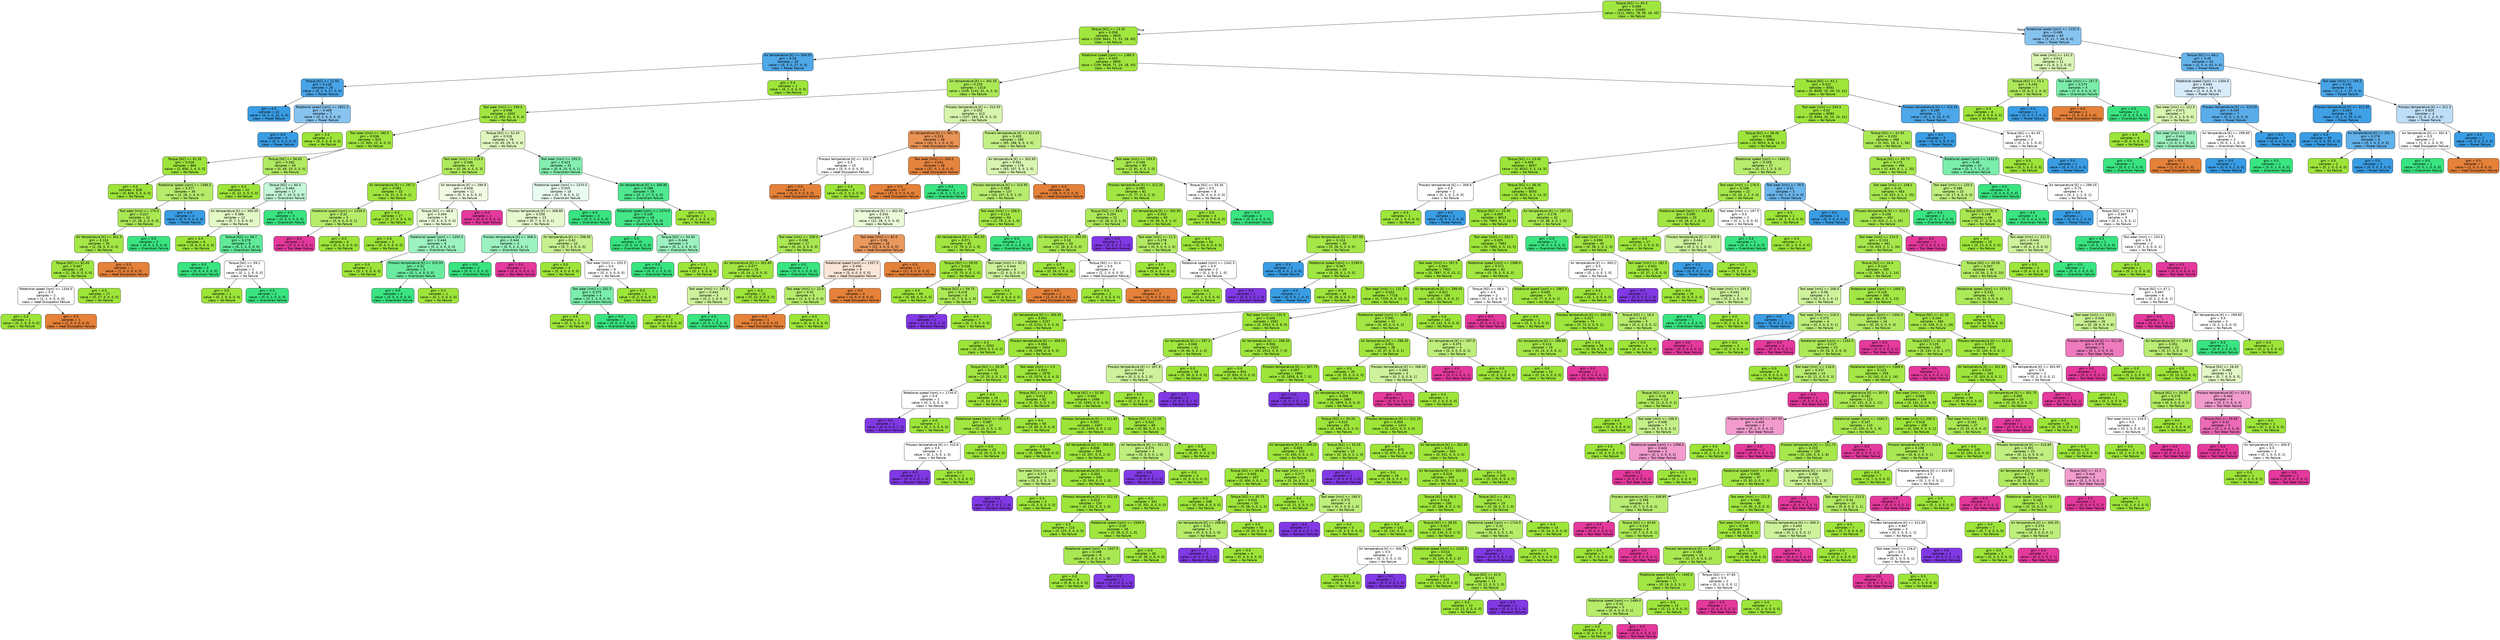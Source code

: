 digraph Tree {
node [shape=box, style="filled, rounded", color="black", fontname=helvetica] ;
edge [fontname=helvetica] ;
0 [label="Torque [N2] <= 65.0\ngini = 0.068\nsamples = 10000\nvalue = [112, 9652, 78, 95, 18, 45]\nclass = No Failure", fillcolor="#a0e640"] ;
1 [label="Torque [N2] <= 13.15\ngini = 0.058\nsamples = 9935\nvalue = [109, 9641, 71, 51, 18, 45]\nclass = No Failure", fillcolor="#a0e63f"] ;
0 -> 1 [labeldistance=2.5, labelangle=45, headlabel="True"] ;
2 [label="Air temperature [K] <= 304.05\ngini = 0.18\nsamples = 30\nvalue = [0, 3, 0, 27, 0, 0]\nclass = Power Failure", fillcolor="#4fa8e8"] ;
1 -> 2 ;
3 [label="Torque [N2] <= 12.55\ngini = 0.128\nsamples = 29\nvalue = [0, 2, 0, 27, 0, 0]\nclass = Power Failure", fillcolor="#48a4e7"] ;
2 -> 3 ;
4 [label="gini = 0.0\nsamples = 22\nvalue = [0, 0, 0, 22, 0, 0]\nclass = Power Failure", fillcolor="#399de5"] ;
3 -> 4 ;
5 [label="Rotational speed [rpm] <= 2601.5\ngini = 0.408\nsamples = 7\nvalue = [0, 2, 0, 5, 0, 0]\nclass = Power Failure", fillcolor="#88c4ef"] ;
3 -> 5 ;
6 [label="gini = 0.0\nsamples = 5\nvalue = [0, 0, 0, 5, 0, 0]\nclass = Power Failure", fillcolor="#399de5"] ;
5 -> 6 ;
7 [label="gini = 0.0\nsamples = 2\nvalue = [0, 2, 0, 0, 0, 0]\nclass = No Failure", fillcolor="#9de539"] ;
5 -> 7 ;
8 [label="gini = 0.0\nsamples = 1\nvalue = [0, 1, 0, 0, 0, 0]\nclass = No Failure", fillcolor="#9de539"] ;
2 -> 8 ;
9 [label="Rotational speed [rpm] <= 1380.5\ngini = 0.053\nsamples = 9905\nvalue = [109, 9638, 71, 24, 18, 45]\nclass = No Failure", fillcolor="#a0e63e"] ;
1 -> 9 ;
10 [label="Air temperature [K] <= 301.55\ngini = 0.235\nsamples = 1314\nvalue = [109, 1143, 51, 4, 3, 4]\nclass = No Failure", fillcolor="#abe955"] ;
9 -> 10 ;
11 [label="Tool wear [min] <= 199.5\ngini = 0.098\nsamples = 1001\nvalue = [2, 950, 41, 4, 0, 4]\nclass = No Failure", fillcolor="#a2e644"] ;
10 -> 11 ;
12 [label="Tool wear [min] <= 185.5\ngini = 0.038\nsamples = 923\nvalue = [2, 905, 12, 4, 0, 0]\nclass = No Failure", fillcolor="#9fe63d"] ;
11 -> 12 ;
13 [label="Torque [N2] <= 62.35\ngini = 0.018\nsamples = 864\nvalue = [2, 856, 2, 4, 0, 0]\nclass = No Failure", fillcolor="#9ee53b"] ;
12 -> 13 ;
14 [label="gini = 0.0\nsamples = 828\nvalue = [0, 828, 0, 0, 0, 0]\nclass = No Failure", fillcolor="#9de539"] ;
13 -> 14 ;
15 [label="Rotational speed [rpm] <= 1366.5\ngini = 0.377\nsamples = 36\nvalue = [2, 28, 2, 4, 0, 0]\nclass = No Failure", fillcolor="#b6ec6a"] ;
13 -> 15 ;
16 [label="Tool wear [min] <= 175.0\ngini = 0.227\nsamples = 32\nvalue = [2, 28, 2, 0, 0, 0]\nclass = No Failure", fillcolor="#aae853"] ;
15 -> 16 ;
17 [label="Air temperature [K] <= 301.3\ngini = 0.124\nsamples = 30\nvalue = [2, 28, 0, 0, 0, 0]\nclass = No Failure", fillcolor="#a4e747"] ;
16 -> 17 ;
18 [label="Torque [N2] <= 62.45\ngini = 0.067\nsamples = 29\nvalue = [1, 28, 0, 0, 0, 0]\nclass = No Failure", fillcolor="#a0e640"] ;
17 -> 18 ;
19 [label="Rotational speed [rpm] <= 1334.0\ngini = 0.5\nsamples = 2\nvalue = [1, 1, 0, 0, 0, 0]\nclass = Heat Dissipation Failure", fillcolor="#ffffff"] ;
18 -> 19 ;
20 [label="gini = 0.0\nsamples = 1\nvalue = [0, 1, 0, 0, 0, 0]\nclass = No Failure", fillcolor="#9de539"] ;
19 -> 20 ;
21 [label="gini = 0.0\nsamples = 1\nvalue = [1, 0, 0, 0, 0, 0]\nclass = Heat Dissipation Failure", fillcolor="#e58139"] ;
19 -> 21 ;
22 [label="gini = 0.0\nsamples = 27\nvalue = [0, 27, 0, 0, 0, 0]\nclass = No Failure", fillcolor="#9de539"] ;
18 -> 22 ;
23 [label="gini = 0.0\nsamples = 1\nvalue = [1, 0, 0, 0, 0, 0]\nclass = Heat Dissipation Failure", fillcolor="#e58139"] ;
17 -> 23 ;
24 [label="gini = 0.0\nsamples = 2\nvalue = [0, 0, 2, 0, 0, 0]\nclass = Overstrain Failure", fillcolor="#39e581"] ;
16 -> 24 ;
25 [label="gini = 0.0\nsamples = 4\nvalue = [0, 0, 0, 4, 0, 0]\nclass = Power Failure", fillcolor="#399de5"] ;
15 -> 25 ;
26 [label="Torque [N2] <= 56.65\ngini = 0.282\nsamples = 59\nvalue = [0, 49, 10, 0, 0, 0]\nclass = No Failure", fillcolor="#b1ea61"] ;
12 -> 26 ;
27 [label="gini = 0.0\nsamples = 42\nvalue = [0, 42, 0, 0, 0, 0]\nclass = No Failure", fillcolor="#9de539"] ;
26 -> 27 ;
28 [label="Torque [N2] <= 60.4\ngini = 0.484\nsamples = 17\nvalue = [0, 7, 10, 0, 0, 0]\nclass = Overstrain Failure", fillcolor="#c4f7d9"] ;
26 -> 28 ;
29 [label="Air temperature [K] <= 300.05\ngini = 0.486\nsamples = 12\nvalue = [0, 7, 5, 0, 0, 0]\nclass = No Failure", fillcolor="#e3f8c6"] ;
28 -> 29 ;
30 [label="gini = 0.0\nsamples = 6\nvalue = [0, 6, 0, 0, 0, 0]\nclass = No Failure", fillcolor="#9de539"] ;
29 -> 30 ;
31 [label="Torque [N2] <= 58.7\ngini = 0.278\nsamples = 6\nvalue = [0, 1, 5, 0, 0, 0]\nclass = Overstrain Failure", fillcolor="#61ea9a"] ;
29 -> 31 ;
32 [label="gini = 0.0\nsamples = 4\nvalue = [0, 0, 4, 0, 0, 0]\nclass = Overstrain Failure", fillcolor="#39e581"] ;
31 -> 32 ;
33 [label="Torque [N2] <= 59.1\ngini = 0.5\nsamples = 2\nvalue = [0, 1, 1, 0, 0, 0]\nclass = No Failure", fillcolor="#ffffff"] ;
31 -> 33 ;
34 [label="gini = 0.0\nsamples = 1\nvalue = [0, 1, 0, 0, 0, 0]\nclass = No Failure", fillcolor="#9de539"] ;
33 -> 34 ;
35 [label="gini = 0.0\nsamples = 1\nvalue = [0, 0, 1, 0, 0, 0]\nclass = Overstrain Failure", fillcolor="#39e581"] ;
33 -> 35 ;
36 [label="gini = 0.0\nsamples = 5\nvalue = [0, 0, 5, 0, 0, 0]\nclass = Overstrain Failure", fillcolor="#39e581"] ;
28 -> 36 ;
37 [label="Torque [N2] <= 52.45\ngini = 0.526\nsamples = 78\nvalue = [0, 45, 29, 0, 0, 4]\nclass = No Failure", fillcolor="#dff7be"] ;
11 -> 37 ;
38 [label="Tool wear [min] <= 219.5\ngini = 0.286\nsamples = 43\nvalue = [0, 36, 4, 0, 0, 3]\nclass = No Failure", fillcolor="#afea5d"] ;
37 -> 38 ;
39 [label="Air temperature [K] <= 297.2\ngini = 0.061\nsamples = 32\nvalue = [0, 31, 0, 0, 0, 1]\nclass = No Failure", fillcolor="#a0e63f"] ;
38 -> 39 ;
40 [label="Rotational speed [rpm] <= 1339.0\ngini = 0.32\nsamples = 5\nvalue = [0, 4, 0, 0, 0, 1]\nclass = No Failure", fillcolor="#b6ec6a"] ;
39 -> 40 ;
41 [label="gini = 0.0\nsamples = 1\nvalue = [0, 0, 0, 0, 0, 1]\nclass = Tool Wear Failure", fillcolor="#e5399d"] ;
40 -> 41 ;
42 [label="gini = 0.0\nsamples = 4\nvalue = [0, 4, 0, 0, 0, 0]\nclass = No Failure", fillcolor="#9de539"] ;
40 -> 42 ;
43 [label="gini = 0.0\nsamples = 27\nvalue = [0, 27, 0, 0, 0, 0]\nclass = No Failure", fillcolor="#9de539"] ;
39 -> 43 ;
44 [label="Air temperature [K] <= 299.8\ngini = 0.628\nsamples = 11\nvalue = [0, 5, 4, 0, 0, 2]\nclass = No Failure", fillcolor="#f1fbe3"] ;
38 -> 44 ;
45 [label="Torque [N2] <= 48.8\ngini = 0.494\nsamples = 9\nvalue = [0, 5, 4, 0, 0, 0]\nclass = No Failure", fillcolor="#ebfad7"] ;
44 -> 45 ;
46 [label="gini = 0.0\nsamples = 3\nvalue = [0, 3, 0, 0, 0, 0]\nclass = No Failure", fillcolor="#9de539"] ;
45 -> 46 ;
47 [label="Rotational speed [rpm] <= 1350.5\ngini = 0.444\nsamples = 6\nvalue = [0, 2, 4, 0, 0, 0]\nclass = Overstrain Failure", fillcolor="#9cf2c0"] ;
45 -> 47 ;
48 [label="gini = 0.0\nsamples = 1\nvalue = [0, 1, 0, 0, 0, 0]\nclass = No Failure", fillcolor="#9de539"] ;
47 -> 48 ;
49 [label="Process temperature [K] <= 310.55\ngini = 0.32\nsamples = 5\nvalue = [0, 1, 4, 0, 0, 0]\nclass = Overstrain Failure", fillcolor="#6aeca0"] ;
47 -> 49 ;
50 [label="gini = 0.0\nsamples = 4\nvalue = [0, 0, 4, 0, 0, 0]\nclass = Overstrain Failure", fillcolor="#39e581"] ;
49 -> 50 ;
51 [label="gini = 0.0\nsamples = 1\nvalue = [0, 1, 0, 0, 0, 0]\nclass = No Failure", fillcolor="#9de539"] ;
49 -> 51 ;
52 [label="gini = 0.0\nsamples = 2\nvalue = [0, 0, 0, 0, 0, 2]\nclass = Tool Wear Failure", fillcolor="#e5399d"] ;
44 -> 52 ;
53 [label="Tool wear [min] <= 205.5\ngini = 0.423\nsamples = 35\nvalue = [0, 9, 25, 0, 0, 1]\nclass = Overstrain Failure", fillcolor="#85efb1"] ;
37 -> 53 ;
54 [label="Rotational speed [rpm] <= 1370.0\ngini = 0.555\nsamples = 16\nvalue = [0, 7, 8, 0, 0, 1]\nclass = Overstrain Failure", fillcolor="#e9fcf1"] ;
53 -> 54 ;
55 [label="Process temperature [K] <= 308.85\ngini = 0.556\nsamples = 13\nvalue = [0, 7, 5, 0, 0, 1]\nclass = No Failure", fillcolor="#e6f8ce"] ;
54 -> 55 ;
56 [label="Process temperature [K] <= 308.5\ngini = 0.444\nsamples = 3\nvalue = [0, 0, 2, 0, 0, 1]\nclass = Overstrain Failure", fillcolor="#9cf2c0"] ;
55 -> 56 ;
57 [label="gini = 0.0\nsamples = 2\nvalue = [0, 0, 2, 0, 0, 0]\nclass = Overstrain Failure", fillcolor="#39e581"] ;
56 -> 57 ;
58 [label="gini = 0.0\nsamples = 1\nvalue = [0, 0, 0, 0, 0, 1]\nclass = Tool Wear Failure", fillcolor="#e5399d"] ;
56 -> 58 ;
59 [label="Air temperature [K] <= 298.95\ngini = 0.42\nsamples = 10\nvalue = [0, 7, 3, 0, 0, 0]\nclass = No Failure", fillcolor="#c7f08e"] ;
55 -> 59 ;
60 [label="gini = 0.0\nsamples = 4\nvalue = [0, 4, 0, 0, 0, 0]\nclass = No Failure", fillcolor="#9de539"] ;
59 -> 60 ;
61 [label="Tool wear [min] <= 203.5\ngini = 0.5\nsamples = 6\nvalue = [0, 3, 3, 0, 0, 0]\nclass = No Failure", fillcolor="#ffffff"] ;
59 -> 61 ;
62 [label="Tool wear [min] <= 201.5\ngini = 0.375\nsamples = 4\nvalue = [0, 1, 3, 0, 0, 0]\nclass = Overstrain Failure", fillcolor="#7beeab"] ;
61 -> 62 ;
63 [label="gini = 0.0\nsamples = 1\nvalue = [0, 1, 0, 0, 0, 0]\nclass = No Failure", fillcolor="#9de539"] ;
62 -> 63 ;
64 [label="gini = 0.0\nsamples = 3\nvalue = [0, 0, 3, 0, 0, 0]\nclass = Overstrain Failure", fillcolor="#39e581"] ;
62 -> 64 ;
65 [label="gini = 0.0\nsamples = 2\nvalue = [0, 2, 0, 0, 0, 0]\nclass = No Failure", fillcolor="#9de539"] ;
61 -> 65 ;
66 [label="gini = 0.0\nsamples = 3\nvalue = [0, 0, 3, 0, 0, 0]\nclass = Overstrain Failure", fillcolor="#39e581"] ;
54 -> 66 ;
67 [label="Air temperature [K] <= 300.85\ngini = 0.188\nsamples = 19\nvalue = [0, 2, 17, 0, 0, 0]\nclass = Overstrain Failure", fillcolor="#50e890"] ;
53 -> 67 ;
68 [label="Rotational speed [rpm] <= 1374.0\ngini = 0.105\nsamples = 18\nvalue = [0, 1, 17, 0, 0, 0]\nclass = Overstrain Failure", fillcolor="#45e788"] ;
67 -> 68 ;
69 [label="gini = 0.0\nsamples = 15\nvalue = [0, 0, 15, 0, 0, 0]\nclass = Overstrain Failure", fillcolor="#39e581"] ;
68 -> 69 ;
70 [label="Torque [N2] <= 54.95\ngini = 0.444\nsamples = 3\nvalue = [0, 1, 2, 0, 0, 0]\nclass = Overstrain Failure", fillcolor="#9cf2c0"] ;
68 -> 70 ;
71 [label="gini = 0.0\nsamples = 2\nvalue = [0, 0, 2, 0, 0, 0]\nclass = Overstrain Failure", fillcolor="#39e581"] ;
70 -> 71 ;
72 [label="gini = 0.0\nsamples = 1\nvalue = [0, 1, 0, 0, 0, 0]\nclass = No Failure", fillcolor="#9de539"] ;
70 -> 72 ;
73 [label="gini = 0.0\nsamples = 1\nvalue = [0, 1, 0, 0, 0, 0]\nclass = No Failure", fillcolor="#9de539"] ;
67 -> 73 ;
74 [label="Process temperature [K] <= 310.55\ngini = 0.502\nsamples = 313\nvalue = [107, 193, 10, 0, 3, 0]\nclass = No Failure", fillcolor="#d6f4ac"] ;
10 -> 74 ;
75 [label="Air temperature [K] <= 301.75\ngini = 0.223\nsamples = 48\nvalue = [42, 5, 1, 0, 0, 0]\nclass = Heat Dissipation Failure", fillcolor="#e99355"] ;
74 -> 75 ;
76 [label="Process temperature [K] <= 310.3\ngini = 0.5\nsamples = 10\nvalue = [5, 5, 0, 0, 0, 0]\nclass = Heat Dissipation Failure", fillcolor="#ffffff"] ;
75 -> 76 ;
77 [label="gini = 0.0\nsamples = 5\nvalue = [5, 0, 0, 0, 0, 0]\nclass = Heat Dissipation Failure", fillcolor="#e58139"] ;
76 -> 77 ;
78 [label="gini = 0.0\nsamples = 5\nvalue = [0, 5, 0, 0, 0, 0]\nclass = No Failure", fillcolor="#9de539"] ;
76 -> 78 ;
79 [label="Tool wear [min] <= 200.5\ngini = 0.051\nsamples = 38\nvalue = [37, 0, 1, 0, 0, 0]\nclass = Heat Dissipation Failure", fillcolor="#e6843e"] ;
75 -> 79 ;
80 [label="gini = 0.0\nsamples = 37\nvalue = [37, 0, 0, 0, 0, 0]\nclass = Heat Dissipation Failure", fillcolor="#e58139"] ;
79 -> 80 ;
81 [label="gini = 0.0\nsamples = 1\nvalue = [0, 0, 1, 0, 0, 0]\nclass = Overstrain Failure", fillcolor="#39e581"] ;
79 -> 81 ;
82 [label="Process temperature [K] <= 312.05\ngini = 0.435\nsamples = 265\nvalue = [65, 188, 9, 0, 3, 0]\nclass = No Failure", fillcolor="#c3ef85"] ;
74 -> 82 ;
83 [label="Air temperature [K] <= 302.65\ngini = 0.501\nsamples = 176\nvalue = [63, 107, 5, 0, 1, 0]\nclass = No Failure", fillcolor="#d9f5b2"] ;
82 -> 83 ;
84 [label="Process temperature [K] <= 310.95\ngini = 0.358\nsamples = 137\nvalue = [24, 107, 5, 0, 1, 0]\nclass = No Failure", fillcolor="#b7ec6e"] ;
83 -> 84 ;
85 [label="Air temperature [K] <= 302.05\ngini = 0.545\nsamples = 53\nvalue = [22, 28, 3, 0, 0, 0]\nclass = No Failure", fillcolor="#ecfad9"] ;
84 -> 85 ;
86 [label="Tool wear [min] <= 209.0\ngini = 0.198\nsamples = 27\nvalue = [0, 24, 3, 0, 0, 0]\nclass = No Failure", fillcolor="#a9e852"] ;
85 -> 86 ;
87 [label="Air temperature [K] <= 301.65\ngini = 0.077\nsamples = 25\nvalue = [0, 24, 1, 0, 0, 0]\nclass = No Failure", fillcolor="#a1e641"] ;
86 -> 87 ;
88 [label="Tool wear [min] <= 167.5\ngini = 0.444\nsamples = 3\nvalue = [0, 2, 1, 0, 0, 0]\nclass = No Failure", fillcolor="#cef29c"] ;
87 -> 88 ;
89 [label="gini = 0.0\nsamples = 2\nvalue = [0, 2, 0, 0, 0, 0]\nclass = No Failure", fillcolor="#9de539"] ;
88 -> 89 ;
90 [label="gini = 0.0\nsamples = 1\nvalue = [0, 0, 1, 0, 0, 0]\nclass = Overstrain Failure", fillcolor="#39e581"] ;
88 -> 90 ;
91 [label="gini = 0.0\nsamples = 22\nvalue = [0, 22, 0, 0, 0, 0]\nclass = No Failure", fillcolor="#9de539"] ;
87 -> 91 ;
92 [label="gini = 0.0\nsamples = 2\nvalue = [0, 0, 2, 0, 0, 0]\nclass = Overstrain Failure", fillcolor="#39e581"] ;
86 -> 92 ;
93 [label="Tool wear [min] <= 82.0\ngini = 0.26\nsamples = 26\nvalue = [22, 4, 0, 0, 0, 0]\nclass = Heat Dissipation Failure", fillcolor="#ea985d"] ;
85 -> 93 ;
94 [label="Rotational speed [rpm] <= 1357.5\ngini = 0.494\nsamples = 9\nvalue = [5, 4, 0, 0, 0, 0]\nclass = Heat Dissipation Failure", fillcolor="#fae6d7"] ;
93 -> 94 ;
95 [label="Tool wear [min] <= 22.0\ngini = 0.32\nsamples = 5\nvalue = [1, 4, 0, 0, 0, 0]\nclass = No Failure", fillcolor="#b6ec6a"] ;
94 -> 95 ;
96 [label="gini = 0.0\nsamples = 1\nvalue = [1, 0, 0, 0, 0, 0]\nclass = Heat Dissipation Failure", fillcolor="#e58139"] ;
95 -> 96 ;
97 [label="gini = 0.0\nsamples = 4\nvalue = [0, 4, 0, 0, 0, 0]\nclass = No Failure", fillcolor="#9de539"] ;
95 -> 97 ;
98 [label="gini = 0.0\nsamples = 4\nvalue = [4, 0, 0, 0, 0, 0]\nclass = Heat Dissipation Failure", fillcolor="#e58139"] ;
94 -> 98 ;
99 [label="gini = 0.0\nsamples = 17\nvalue = [17, 0, 0, 0, 0, 0]\nclass = Heat Dissipation Failure", fillcolor="#e58139"] ;
93 -> 99 ;
100 [label="Tool wear [min] <= 206.0\ngini = 0.114\nsamples = 84\nvalue = [2, 79, 2, 0, 1, 0]\nclass = No Failure", fillcolor="#a3e745"] ;
84 -> 100 ;
101 [label="Air temperature [K] <= 302.55\ngini = 0.071\nsamples = 82\nvalue = [2, 79, 0, 0, 1, 0]\nclass = No Failure", fillcolor="#a1e640"] ;
100 -> 101 ;
102 [label="Torque [N2] <= 59.55\ngini = 0.026\nsamples = 76\nvalue = [0, 75, 0, 0, 1, 0]\nclass = No Failure", fillcolor="#9ee53c"] ;
101 -> 102 ;
103 [label="gini = 0.0\nsamples = 68\nvalue = [0, 68, 0, 0, 0, 0]\nclass = No Failure", fillcolor="#9de539"] ;
102 -> 103 ;
104 [label="Torque [N2] <= 59.75\ngini = 0.219\nsamples = 8\nvalue = [0, 7, 0, 0, 1, 0]\nclass = No Failure", fillcolor="#abe955"] ;
102 -> 104 ;
105 [label="gini = 0.0\nsamples = 1\nvalue = [0, 0, 0, 0, 1, 0]\nclass = Random Failures", fillcolor="#8139e5"] ;
104 -> 105 ;
106 [label="gini = 0.0\nsamples = 7\nvalue = [0, 7, 0, 0, 0, 0]\nclass = No Failure", fillcolor="#9de539"] ;
104 -> 106 ;
107 [label="Tool wear [min] <= 92.0\ngini = 0.444\nsamples = 6\nvalue = [2, 4, 0, 0, 0, 0]\nclass = No Failure", fillcolor="#cef29c"] ;
101 -> 107 ;
108 [label="gini = 0.0\nsamples = 4\nvalue = [0, 4, 0, 0, 0, 0]\nclass = No Failure", fillcolor="#9de539"] ;
107 -> 108 ;
109 [label="gini = 0.0\nsamples = 2\nvalue = [2, 0, 0, 0, 0, 0]\nclass = Heat Dissipation Failure", fillcolor="#e58139"] ;
107 -> 109 ;
110 [label="gini = 0.0\nsamples = 2\nvalue = [0, 0, 2, 0, 0, 0]\nclass = Overstrain Failure", fillcolor="#39e581"] ;
100 -> 110 ;
111 [label="gini = 0.0\nsamples = 39\nvalue = [39, 0, 0, 0, 0, 0]\nclass = Heat Dissipation Failure", fillcolor="#e58139"] ;
83 -> 111 ;
112 [label="Tool wear [min] <= 193.5\ngini = 0.169\nsamples = 89\nvalue = [2, 81, 4, 0, 2, 0]\nclass = No Failure", fillcolor="#a6e74c"] ;
82 -> 112 ;
113 [label="Process temperature [K] <= 312.35\ngini = 0.095\nsamples = 81\nvalue = [2, 77, 0, 0, 2, 0]\nclass = No Failure", fillcolor="#a2e643"] ;
112 -> 113 ;
114 [label="Torque [N2] <= 59.9\ngini = 0.254\nsamples = 21\nvalue = [2, 18, 0, 0, 1, 0]\nclass = No Failure", fillcolor="#ace958"] ;
113 -> 114 ;
115 [label="Air temperature [K] <= 303.55\ngini = 0.18\nsamples = 20\nvalue = [2, 18, 0, 0, 0, 0]\nclass = No Failure", fillcolor="#a8e84f"] ;
114 -> 115 ;
116 [label="gini = 0.0\nsamples = 16\nvalue = [0, 16, 0, 0, 0, 0]\nclass = No Failure", fillcolor="#9de539"] ;
115 -> 116 ;
117 [label="Torque [N2] <= 51.4\ngini = 0.5\nsamples = 4\nvalue = [2, 2, 0, 0, 0, 0]\nclass = Heat Dissipation Failure", fillcolor="#ffffff"] ;
115 -> 117 ;
118 [label="gini = 0.0\nsamples = 2\nvalue = [0, 2, 0, 0, 0, 0]\nclass = No Failure", fillcolor="#9de539"] ;
117 -> 118 ;
119 [label="gini = 0.0\nsamples = 2\nvalue = [2, 0, 0, 0, 0, 0]\nclass = Heat Dissipation Failure", fillcolor="#e58139"] ;
117 -> 119 ;
120 [label="gini = 0.0\nsamples = 1\nvalue = [0, 0, 0, 0, 1, 0]\nclass = Random Failures", fillcolor="#8139e5"] ;
114 -> 120 ;
121 [label="Air temperature [K] <= 302.95\ngini = 0.033\nsamples = 60\nvalue = [0, 59, 0, 0, 1, 0]\nclass = No Failure", fillcolor="#9fe53c"] ;
113 -> 121 ;
122 [label="Tool wear [min] <= 11.5\ngini = 0.278\nsamples = 6\nvalue = [0, 5, 0, 0, 1, 0]\nclass = No Failure", fillcolor="#b1ea61"] ;
121 -> 122 ;
123 [label="gini = 0.0\nsamples = 4\nvalue = [0, 4, 0, 0, 0, 0]\nclass = No Failure", fillcolor="#9de539"] ;
122 -> 123 ;
124 [label="Rotational speed [rpm] <= 1342.5\ngini = 0.5\nsamples = 2\nvalue = [0, 1, 0, 0, 1, 0]\nclass = No Failure", fillcolor="#ffffff"] ;
122 -> 124 ;
125 [label="gini = 0.0\nsamples = 1\nvalue = [0, 1, 0, 0, 0, 0]\nclass = No Failure", fillcolor="#9de539"] ;
124 -> 125 ;
126 [label="gini = 0.0\nsamples = 1\nvalue = [0, 0, 0, 0, 1, 0]\nclass = Random Failures", fillcolor="#8139e5"] ;
124 -> 126 ;
127 [label="gini = 0.0\nsamples = 54\nvalue = [0, 54, 0, 0, 0, 0]\nclass = No Failure", fillcolor="#9de539"] ;
121 -> 127 ;
128 [label="Torque [N2] <= 55.35\ngini = 0.5\nsamples = 8\nvalue = [0, 4, 4, 0, 0, 0]\nclass = No Failure", fillcolor="#ffffff"] ;
112 -> 128 ;
129 [label="gini = 0.0\nsamples = 4\nvalue = [0, 4, 0, 0, 0, 0]\nclass = No Failure", fillcolor="#9de539"] ;
128 -> 129 ;
130 [label="gini = 0.0\nsamples = 4\nvalue = [0, 0, 4, 0, 0, 0]\nclass = Overstrain Failure", fillcolor="#39e581"] ;
128 -> 130 ;
131 [label="Torque [N2] <= 61.1\ngini = 0.022\nsamples = 8591\nvalue = [0, 8495, 20, 20, 15, 41]\nclass = No Failure", fillcolor="#9ee53b"] ;
9 -> 131 ;
132 [label="Tool wear [min] <= 204.5\ngini = 0.02\nsamples = 8580\nvalue = [0, 8494, 20, 10, 15, 41]\nclass = No Failure", fillcolor="#9ee53b"] ;
131 -> 132 ;
133 [label="Torque [N2] <= 58.45\ngini = 0.008\nsamples = 8084\nvalue = [0, 8053, 4, 8, 14, 5]\nclass = No Failure", fillcolor="#9de53a"] ;
132 -> 133 ;
134 [label="Torque [N2] <= 13.45\ngini = 0.006\nsamples = 8057\nvalue = [0, 8032, 3, 3, 14, 5]\nclass = No Failure", fillcolor="#9de53a"] ;
133 -> 134 ;
135 [label="Process temperature [K] <= 309.6\ngini = 0.5\nsamples = 2\nvalue = [0, 1, 0, 1, 0, 0]\nclass = No Failure", fillcolor="#ffffff"] ;
134 -> 135 ;
136 [label="gini = 0.0\nsamples = 1\nvalue = [0, 1, 0, 0, 0, 0]\nclass = No Failure", fillcolor="#9de539"] ;
135 -> 136 ;
137 [label="gini = 0.0\nsamples = 1\nvalue = [0, 0, 0, 1, 0, 0]\nclass = Power Failure", fillcolor="#399de5"] ;
135 -> 137 ;
138 [label="Torque [N2] <= 56.35\ngini = 0.006\nsamples = 8055\nvalue = [0, 8031, 3, 2, 14, 5]\nclass = No Failure", fillcolor="#9de53a"] ;
134 -> 138 ;
139 [label="Torque [N2] <= 15.35\ngini = 0.005\nsamples = 8013\nvalue = [0, 7993, 0, 2, 13, 5]\nclass = No Failure", fillcolor="#9de539"] ;
138 -> 139 ;
140 [label="Process temperature [K] <= 307.05\ngini = 0.124\nsamples = 30\nvalue = [0, 28, 0, 2, 0, 0]\nclass = No Failure", fillcolor="#a4e747"] ;
139 -> 140 ;
141 [label="gini = 0.0\nsamples = 1\nvalue = [0, 0, 0, 1, 0, 0]\nclass = Power Failure", fillcolor="#399de5"] ;
140 -> 141 ;
142 [label="Rotational speed [rpm] <= 2199.0\ngini = 0.067\nsamples = 29\nvalue = [0, 28, 0, 1, 0, 0]\nclass = No Failure", fillcolor="#a0e640"] ;
140 -> 142 ;
143 [label="gini = 0.0\nsamples = 1\nvalue = [0, 0, 0, 1, 0, 0]\nclass = Power Failure", fillcolor="#399de5"] ;
142 -> 143 ;
144 [label="gini = 0.0\nsamples = 28\nvalue = [0, 28, 0, 0, 0, 0]\nclass = No Failure", fillcolor="#9de539"] ;
142 -> 144 ;
145 [label="Tool wear [min] <= 202.5\ngini = 0.005\nsamples = 7983\nvalue = [0, 7965, 0, 0, 13, 5]\nclass = No Failure", fillcolor="#9de539"] ;
139 -> 145 ;
146 [label="Tool wear [min] <= 197.5\ngini = 0.004\nsamples = 7902\nvalue = [0, 7887, 0, 0, 13, 2]\nclass = No Failure", fillcolor="#9de539"] ;
145 -> 146 ;
147 [label="Tool wear [min] <= 131.5\ngini = 0.003\nsamples = 7718\nvalue = [0, 7705, 0, 0, 13, 0]\nclass = No Failure", fillcolor="#9de539"] ;
146 -> 147 ;
148 [label="Air temperature [K] <= 300.05\ngini = 0.002\nsamples = 5157\nvalue = [0, 5152, 0, 0, 5, 0]\nclass = No Failure", fillcolor="#9de539"] ;
147 -> 148 ;
149 [label="gini = 0.0\nsamples = 2553\nvalue = [0, 2553, 0, 0, 0, 0]\nclass = No Failure", fillcolor="#9de539"] ;
148 -> 149 ;
150 [label="Process temperature [K] <= 309.25\ngini = 0.004\nsamples = 2604\nvalue = [0, 2599, 0, 0, 5, 0]\nclass = No Failure", fillcolor="#9de539"] ;
148 -> 150 ;
151 [label="Torque [N2] <= 28.35\ngini = 0.074\nsamples = 26\nvalue = [0, 25, 0, 0, 1, 0]\nclass = No Failure", fillcolor="#a1e641"] ;
150 -> 151 ;
152 [label="Rotational speed [rpm] <= 1735.0\ngini = 0.5\nsamples = 2\nvalue = [0, 1, 0, 0, 1, 0]\nclass = No Failure", fillcolor="#ffffff"] ;
151 -> 152 ;
153 [label="gini = 0.0\nsamples = 1\nvalue = [0, 0, 0, 0, 1, 0]\nclass = Random Failures", fillcolor="#8139e5"] ;
152 -> 153 ;
154 [label="gini = 0.0\nsamples = 1\nvalue = [0, 1, 0, 0, 0, 0]\nclass = No Failure", fillcolor="#9de539"] ;
152 -> 154 ;
155 [label="gini = 0.0\nsamples = 24\nvalue = [0, 24, 0, 0, 0, 0]\nclass = No Failure", fillcolor="#9de539"] ;
151 -> 155 ;
156 [label="Tool wear [min] <= 2.5\ngini = 0.003\nsamples = 2578\nvalue = [0, 2574, 0, 0, 4, 0]\nclass = No Failure", fillcolor="#9de539"] ;
150 -> 156 ;
157 [label="Torque [N2] <= 32.35\ngini = 0.024\nsamples = 82\nvalue = [0, 81, 0, 0, 1, 0]\nclass = No Failure", fillcolor="#9ee53b"] ;
156 -> 157 ;
158 [label="Rotational speed [rpm] <= 1614.5\ngini = 0.087\nsamples = 22\nvalue = [0, 21, 0, 0, 1, 0]\nclass = No Failure", fillcolor="#a2e642"] ;
157 -> 158 ;
159 [label="Process temperature [K] <= 310.6\ngini = 0.5\nsamples = 2\nvalue = [0, 1, 0, 0, 1, 0]\nclass = No Failure", fillcolor="#ffffff"] ;
158 -> 159 ;
160 [label="gini = 0.0\nsamples = 1\nvalue = [0, 0, 0, 0, 1, 0]\nclass = Random Failures", fillcolor="#8139e5"] ;
159 -> 160 ;
161 [label="gini = 0.0\nsamples = 1\nvalue = [0, 1, 0, 0, 0, 0]\nclass = No Failure", fillcolor="#9de539"] ;
159 -> 161 ;
162 [label="gini = 0.0\nsamples = 20\nvalue = [0, 20, 0, 0, 0, 0]\nclass = No Failure", fillcolor="#9de539"] ;
158 -> 162 ;
163 [label="gini = 0.0\nsamples = 60\nvalue = [0, 60, 0, 0, 0, 0]\nclass = No Failure", fillcolor="#9de539"] ;
157 -> 163 ;
164 [label="Torque [N2] <= 51.95\ngini = 0.002\nsamples = 2496\nvalue = [0, 2493, 0, 0, 3, 0]\nclass = No Failure", fillcolor="#9de539"] ;
156 -> 164 ;
165 [label="Process temperature [K] <= 311.85\ngini = 0.002\nsamples = 2407\nvalue = [0, 2405, 0, 0, 2, 0]\nclass = No Failure", fillcolor="#9de539"] ;
164 -> 165 ;
166 [label="gini = 0.0\nsamples = 1898\nvalue = [0, 1898, 0, 0, 0, 0]\nclass = No Failure", fillcolor="#9de539"] ;
165 -> 166 ;
167 [label="Air temperature [K] <= 300.45\ngini = 0.008\nsamples = 509\nvalue = [0, 507, 0, 0, 2, 0]\nclass = No Failure", fillcolor="#9de53a"] ;
165 -> 167 ;
168 [label="Tool wear [min] <= 44.5\ngini = 0.375\nsamples = 4\nvalue = [0, 3, 0, 0, 1, 0]\nclass = No Failure", fillcolor="#beee7b"] ;
167 -> 168 ;
169 [label="gini = 0.0\nsamples = 1\nvalue = [0, 0, 0, 0, 1, 0]\nclass = Random Failures", fillcolor="#8139e5"] ;
168 -> 169 ;
170 [label="gini = 0.0\nsamples = 3\nvalue = [0, 3, 0, 0, 0, 0]\nclass = No Failure", fillcolor="#9de539"] ;
168 -> 170 ;
171 [label="Process temperature [K] <= 312.25\ngini = 0.004\nsamples = 505\nvalue = [0, 504, 0, 0, 1, 0]\nclass = No Failure", fillcolor="#9de539"] ;
167 -> 171 ;
172 [label="Process temperature [K] <= 312.15\ngini = 0.013\nsamples = 154\nvalue = [0, 153, 0, 0, 1, 0]\nclass = No Failure", fillcolor="#9ee53a"] ;
171 -> 172 ;
173 [label="gini = 0.0\nsamples = 115\nvalue = [0, 115, 0, 0, 0, 0]\nclass = No Failure", fillcolor="#9de539"] ;
172 -> 173 ;
174 [label="Rotational speed [rpm] <= 1509.5\ngini = 0.05\nsamples = 39\nvalue = [0, 38, 0, 0, 1, 0]\nclass = No Failure", fillcolor="#a0e63e"] ;
172 -> 174 ;
175 [label="Rotational speed [rpm] <= 1507.5\ngini = 0.198\nsamples = 9\nvalue = [0, 8, 0, 0, 1, 0]\nclass = No Failure", fillcolor="#a9e852"] ;
174 -> 175 ;
176 [label="gini = 0.0\nsamples = 8\nvalue = [0, 8, 0, 0, 0, 0]\nclass = No Failure", fillcolor="#9de539"] ;
175 -> 176 ;
177 [label="gini = 0.0\nsamples = 1\nvalue = [0, 0, 0, 0, 1, 0]\nclass = Random Failures", fillcolor="#8139e5"] ;
175 -> 177 ;
178 [label="gini = 0.0\nsamples = 30\nvalue = [0, 30, 0, 0, 0, 0]\nclass = No Failure", fillcolor="#9de539"] ;
174 -> 178 ;
179 [label="gini = 0.0\nsamples = 351\nvalue = [0, 351, 0, 0, 0, 0]\nclass = No Failure", fillcolor="#9de539"] ;
171 -> 179 ;
180 [label="Torque [N2] <= 52.05\ngini = 0.022\nsamples = 89\nvalue = [0, 88, 0, 0, 1, 0]\nclass = No Failure", fillcolor="#9ee53b"] ;
164 -> 180 ;
181 [label="Air temperature [K] <= 301.25\ngini = 0.375\nsamples = 4\nvalue = [0, 3, 0, 0, 1, 0]\nclass = No Failure", fillcolor="#beee7b"] ;
180 -> 181 ;
182 [label="gini = 0.0\nsamples = 1\nvalue = [0, 0, 0, 0, 1, 0]\nclass = Random Failures", fillcolor="#8139e5"] ;
181 -> 182 ;
183 [label="gini = 0.0\nsamples = 3\nvalue = [0, 3, 0, 0, 0, 0]\nclass = No Failure", fillcolor="#9de539"] ;
181 -> 183 ;
184 [label="gini = 0.0\nsamples = 85\nvalue = [0, 85, 0, 0, 0, 0]\nclass = No Failure", fillcolor="#9de539"] ;
180 -> 184 ;
185 [label="Tool wear [min] <= 132.5\ngini = 0.006\nsamples = 2561\nvalue = [0, 2553, 0, 0, 8, 0]\nclass = No Failure", fillcolor="#9de53a"] ;
147 -> 185 ;
186 [label="Air temperature [K] <= 297.2\ngini = 0.048\nsamples = 41\nvalue = [0, 40, 0, 0, 1, 0]\nclass = No Failure", fillcolor="#9fe63e"] ;
185 -> 186 ;
187 [label="Process temperature [K] <= 307.9\ngini = 0.444\nsamples = 3\nvalue = [0, 2, 0, 0, 1, 0]\nclass = No Failure", fillcolor="#cef29c"] ;
186 -> 187 ;
188 [label="gini = 0.0\nsamples = 2\nvalue = [0, 2, 0, 0, 0, 0]\nclass = No Failure", fillcolor="#9de539"] ;
187 -> 188 ;
189 [label="gini = 0.0\nsamples = 1\nvalue = [0, 0, 0, 0, 1, 0]\nclass = Random Failures", fillcolor="#8139e5"] ;
187 -> 189 ;
190 [label="gini = 0.0\nsamples = 38\nvalue = [0, 38, 0, 0, 0, 0]\nclass = No Failure", fillcolor="#9de539"] ;
186 -> 190 ;
191 [label="Air temperature [K] <= 298.35\ngini = 0.006\nsamples = 2520\nvalue = [0, 2513, 0, 0, 7, 0]\nclass = No Failure", fillcolor="#9de53a"] ;
185 -> 191 ;
192 [label="gini = 0.0\nsamples = 654\nvalue = [0, 654, 0, 0, 0, 0]\nclass = No Failure", fillcolor="#9de539"] ;
191 -> 192 ;
193 [label="Process temperature [K] <= 307.75\ngini = 0.007\nsamples = 1866\nvalue = [0, 1859, 0, 0, 7, 0]\nclass = No Failure", fillcolor="#9de53a"] ;
191 -> 193 ;
194 [label="gini = 0.0\nsamples = 1\nvalue = [0, 0, 0, 0, 1, 0]\nclass = Random Failures", fillcolor="#8139e5"] ;
193 -> 194 ;
195 [label="Air temperature [K] <= 299.65\ngini = 0.006\nsamples = 1865\nvalue = [0, 1859, 0, 0, 6, 0]\nclass = No Failure", fillcolor="#9de53a"] ;
193 -> 195 ;
196 [label="Torque [N2] <= 50.35\ngini = 0.013\nsamples = 451\nvalue = [0, 448, 0, 0, 3, 0]\nclass = No Failure", fillcolor="#9ee53a"] ;
195 -> 196 ;
197 [label="Air temperature [K] <= 299.55\ngini = 0.009\nsamples = 432\nvalue = [0, 430, 0, 0, 2, 0]\nclass = No Failure", fillcolor="#9de53a"] ;
196 -> 197 ;
198 [label="Torque [N2] <= 45.65\ngini = 0.005\nsamples = 407\nvalue = [0, 406, 0, 0, 1, 0]\nclass = No Failure", fillcolor="#9de539"] ;
197 -> 198 ;
199 [label="gini = 0.0\nsamples = 348\nvalue = [0, 348, 0, 0, 0, 0]\nclass = No Failure", fillcolor="#9de539"] ;
198 -> 199 ;
200 [label="Torque [N2] <= 45.75\ngini = 0.033\nsamples = 59\nvalue = [0, 58, 0, 0, 1, 0]\nclass = No Failure", fillcolor="#9fe53c"] ;
198 -> 200 ;
201 [label="Air temperature [K] <= 298.65\ngini = 0.32\nsamples = 5\nvalue = [0, 4, 0, 0, 1, 0]\nclass = No Failure", fillcolor="#b6ec6a"] ;
200 -> 201 ;
202 [label="gini = 0.0\nsamples = 1\nvalue = [0, 0, 0, 0, 1, 0]\nclass = Random Failures", fillcolor="#8139e5"] ;
201 -> 202 ;
203 [label="gini = 0.0\nsamples = 4\nvalue = [0, 4, 0, 0, 0, 0]\nclass = No Failure", fillcolor="#9de539"] ;
201 -> 203 ;
204 [label="gini = 0.0\nsamples = 54\nvalue = [0, 54, 0, 0, 0, 0]\nclass = No Failure", fillcolor="#9de539"] ;
200 -> 204 ;
205 [label="Tool wear [min] <= 178.5\ngini = 0.077\nsamples = 25\nvalue = [0, 24, 0, 0, 1, 0]\nclass = No Failure", fillcolor="#a1e641"] ;
197 -> 205 ;
206 [label="gini = 0.0\nsamples = 21\nvalue = [0, 21, 0, 0, 0, 0]\nclass = No Failure", fillcolor="#9de539"] ;
205 -> 206 ;
207 [label="Tool wear [min] <= 190.0\ngini = 0.375\nsamples = 4\nvalue = [0, 3, 0, 0, 1, 0]\nclass = No Failure", fillcolor="#beee7b"] ;
205 -> 207 ;
208 [label="gini = 0.0\nsamples = 1\nvalue = [0, 0, 0, 0, 1, 0]\nclass = Random Failures", fillcolor="#8139e5"] ;
207 -> 208 ;
209 [label="gini = 0.0\nsamples = 3\nvalue = [0, 3, 0, 0, 0, 0]\nclass = No Failure", fillcolor="#9de539"] ;
207 -> 209 ;
210 [label="Torque [N2] <= 50.45\ngini = 0.1\nsamples = 19\nvalue = [0, 18, 0, 0, 1, 0]\nclass = No Failure", fillcolor="#a2e644"] ;
196 -> 210 ;
211 [label="gini = 0.0\nsamples = 1\nvalue = [0, 0, 0, 0, 1, 0]\nclass = Random Failures", fillcolor="#8139e5"] ;
210 -> 211 ;
212 [label="gini = 0.0\nsamples = 18\nvalue = [0, 18, 0, 0, 0, 0]\nclass = No Failure", fillcolor="#9de539"] ;
210 -> 212 ;
213 [label="Process temperature [K] <= 311.15\ngini = 0.004\nsamples = 1414\nvalue = [0, 1411, 0, 0, 3, 0]\nclass = No Failure", fillcolor="#9de539"] ;
195 -> 213 ;
214 [label="gini = 0.0\nsamples = 870\nvalue = [0, 870, 0, 0, 0, 0]\nclass = No Failure", fillcolor="#9de539"] ;
213 -> 214 ;
215 [label="Air temperature [K] <= 302.65\ngini = 0.011\nsamples = 544\nvalue = [0, 541, 0, 0, 3, 0]\nclass = No Failure", fillcolor="#9ee53a"] ;
213 -> 215 ;
216 [label="Air temperature [K] <= 302.55\ngini = 0.019\nsamples = 309\nvalue = [0, 306, 0, 0, 3, 0]\nclass = No Failure", fillcolor="#9ee53b"] ;
215 -> 216 ;
217 [label="Torque [N2] <= 38.3\ngini = 0.014\nsamples = 290\nvalue = [0, 288, 0, 0, 2, 0]\nclass = No Failure", fillcolor="#9ee53a"] ;
216 -> 217 ;
218 [label="gini = 0.0\nsamples = 142\nvalue = [0, 142, 0, 0, 0, 0]\nclass = No Failure", fillcolor="#9de539"] ;
217 -> 218 ;
219 [label="Torque [N2] <= 38.55\ngini = 0.027\nsamples = 148\nvalue = [0, 146, 0, 0, 2, 0]\nclass = No Failure", fillcolor="#9ee53c"] ;
217 -> 219 ;
220 [label="Air temperature [K] <= 300.75\ngini = 0.5\nsamples = 2\nvalue = [0, 1, 0, 0, 1, 0]\nclass = No Failure", fillcolor="#ffffff"] ;
219 -> 220 ;
221 [label="gini = 0.0\nsamples = 1\nvalue = [0, 1, 0, 0, 0, 0]\nclass = No Failure", fillcolor="#9de539"] ;
220 -> 221 ;
222 [label="gini = 0.0\nsamples = 1\nvalue = [0, 0, 0, 0, 1, 0]\nclass = Random Failures", fillcolor="#8139e5"] ;
220 -> 222 ;
223 [label="Rotational speed [rpm] <= 1543.5\ngini = 0.014\nsamples = 146\nvalue = [0, 145, 0, 0, 1, 0]\nclass = No Failure", fillcolor="#9ee53a"] ;
219 -> 223 ;
224 [label="gini = 0.0\nsamples = 133\nvalue = [0, 133, 0, 0, 0, 0]\nclass = No Failure", fillcolor="#9de539"] ;
223 -> 224 ;
225 [label="Torque [N2] <= 42.9\ngini = 0.142\nsamples = 13\nvalue = [0, 12, 0, 0, 1, 0]\nclass = No Failure", fillcolor="#a5e749"] ;
223 -> 225 ;
226 [label="gini = 0.0\nsamples = 12\nvalue = [0, 12, 0, 0, 0, 0]\nclass = No Failure", fillcolor="#9de539"] ;
225 -> 226 ;
227 [label="gini = 0.0\nsamples = 1\nvalue = [0, 0, 0, 0, 1, 0]\nclass = Random Failures", fillcolor="#8139e5"] ;
225 -> 227 ;
228 [label="Torque [N2] <= 29.1\ngini = 0.1\nsamples = 19\nvalue = [0, 18, 0, 0, 1, 0]\nclass = No Failure", fillcolor="#a2e644"] ;
216 -> 228 ;
229 [label="Rotational speed [rpm] <= 1724.5\ngini = 0.32\nsamples = 5\nvalue = [0, 4, 0, 0, 1, 0]\nclass = No Failure", fillcolor="#b6ec6a"] ;
228 -> 229 ;
230 [label="gini = 0.0\nsamples = 1\nvalue = [0, 0, 0, 0, 1, 0]\nclass = Random Failures", fillcolor="#8139e5"] ;
229 -> 230 ;
231 [label="gini = 0.0\nsamples = 4\nvalue = [0, 4, 0, 0, 0, 0]\nclass = No Failure", fillcolor="#9de539"] ;
229 -> 231 ;
232 [label="gini = 0.0\nsamples = 14\nvalue = [0, 14, 0, 0, 0, 0]\nclass = No Failure", fillcolor="#9de539"] ;
228 -> 232 ;
233 [label="gini = 0.0\nsamples = 235\nvalue = [0, 235, 0, 0, 0, 0]\nclass = No Failure", fillcolor="#9de539"] ;
215 -> 233 ;
234 [label="Air temperature [K] <= 298.45\ngini = 0.022\nsamples = 184\nvalue = [0, 182, 0, 0, 0, 2]\nclass = No Failure", fillcolor="#9ee53b"] ;
146 -> 234 ;
235 [label="Rotational speed [rpm] <= 1846.5\ngini = 0.091\nsamples = 42\nvalue = [0, 40, 0, 0, 0, 2]\nclass = No Failure", fillcolor="#a2e643"] ;
234 -> 235 ;
236 [label="Air temperature [K] <= 298.35\ngini = 0.051\nsamples = 38\nvalue = [0, 37, 0, 0, 0, 1]\nclass = No Failure", fillcolor="#a0e63e"] ;
235 -> 236 ;
237 [label="gini = 0.0\nsamples = 35\nvalue = [0, 35, 0, 0, 0, 0]\nclass = No Failure", fillcolor="#9de539"] ;
236 -> 237 ;
238 [label="Process temperature [K] <= 308.45\ngini = 0.444\nsamples = 3\nvalue = [0, 2, 0, 0, 0, 1]\nclass = No Failure", fillcolor="#cef29c"] ;
236 -> 238 ;
239 [label="gini = 0.0\nsamples = 1\nvalue = [0, 0, 0, 0, 0, 1]\nclass = Tool Wear Failure", fillcolor="#e5399d"] ;
238 -> 239 ;
240 [label="gini = 0.0\nsamples = 2\nvalue = [0, 2, 0, 0, 0, 0]\nclass = No Failure", fillcolor="#9de539"] ;
238 -> 240 ;
241 [label="Air temperature [K] <= 297.9\ngini = 0.375\nsamples = 4\nvalue = [0, 3, 0, 0, 0, 1]\nclass = No Failure", fillcolor="#beee7b"] ;
235 -> 241 ;
242 [label="gini = 0.0\nsamples = 1\nvalue = [0, 0, 0, 0, 0, 1]\nclass = Tool Wear Failure", fillcolor="#e5399d"] ;
241 -> 242 ;
243 [label="gini = 0.0\nsamples = 3\nvalue = [0, 3, 0, 0, 0, 0]\nclass = No Failure", fillcolor="#9de539"] ;
241 -> 243 ;
244 [label="gini = 0.0\nsamples = 142\nvalue = [0, 142, 0, 0, 0, 0]\nclass = No Failure", fillcolor="#9de539"] ;
234 -> 244 ;
245 [label="Rotational speed [rpm] <= 1386.0\ngini = 0.071\nsamples = 81\nvalue = [0, 78, 0, 0, 0, 3]\nclass = No Failure", fillcolor="#a1e641"] ;
145 -> 245 ;
246 [label="Torque [N2] <= 48.4\ngini = 0.5\nsamples = 2\nvalue = [0, 1, 0, 0, 0, 1]\nclass = No Failure", fillcolor="#ffffff"] ;
245 -> 246 ;
247 [label="gini = 0.0\nsamples = 1\nvalue = [0, 0, 0, 0, 0, 1]\nclass = Tool Wear Failure", fillcolor="#e5399d"] ;
246 -> 247 ;
248 [label="gini = 0.0\nsamples = 1\nvalue = [0, 1, 0, 0, 0, 0]\nclass = No Failure", fillcolor="#9de539"] ;
246 -> 248 ;
249 [label="Rotational speed [rpm] <= 1967.5\ngini = 0.049\nsamples = 79\nvalue = [0, 77, 0, 0, 0, 2]\nclass = No Failure", fillcolor="#a0e63e"] ;
245 -> 249 ;
250 [label="Process temperature [K] <= 308.45\ngini = 0.027\nsamples = 74\nvalue = [0, 73, 0, 0, 0, 1]\nclass = No Failure", fillcolor="#9ee53c"] ;
249 -> 250 ;
251 [label="Air temperature [K] <= 298.85\ngini = 0.124\nsamples = 15\nvalue = [0, 14, 0, 0, 0, 1]\nclass = No Failure", fillcolor="#a4e747"] ;
250 -> 251 ;
252 [label="gini = 0.0\nsamples = 14\nvalue = [0, 14, 0, 0, 0, 0]\nclass = No Failure", fillcolor="#9de539"] ;
251 -> 252 ;
253 [label="gini = 0.0\nsamples = 1\nvalue = [0, 0, 0, 0, 0, 1]\nclass = Tool Wear Failure", fillcolor="#e5399d"] ;
251 -> 253 ;
254 [label="gini = 0.0\nsamples = 59\nvalue = [0, 59, 0, 0, 0, 0]\nclass = No Failure", fillcolor="#9de539"] ;
250 -> 254 ;
255 [label="Torque [N2] <= 19.4\ngini = 0.32\nsamples = 5\nvalue = [0, 4, 0, 0, 0, 1]\nclass = No Failure", fillcolor="#b6ec6a"] ;
249 -> 255 ;
256 [label="gini = 0.0\nsamples = 4\nvalue = [0, 4, 0, 0, 0, 0]\nclass = No Failure", fillcolor="#9de539"] ;
255 -> 256 ;
257 [label="gini = 0.0\nsamples = 1\nvalue = [0, 0, 0, 0, 0, 1]\nclass = Tool Wear Failure", fillcolor="#e5399d"] ;
255 -> 257 ;
258 [label="Air temperature [K] <= 297.15\ngini = 0.176\nsamples = 42\nvalue = [0, 38, 3, 0, 1, 0]\nclass = No Failure", fillcolor="#a7e84d"] ;
138 -> 258 ;
259 [label="gini = 0.0\nsamples = 2\nvalue = [0, 0, 2, 0, 0, 0]\nclass = Overstrain Failure", fillcolor="#39e581"] ;
258 -> 259 ;
260 [label="Tool wear [min] <= 17.5\ngini = 0.096\nsamples = 40\nvalue = [0, 38, 1, 0, 1, 0]\nclass = No Failure", fillcolor="#a2e643"] ;
258 -> 260 ;
261 [label="Air temperature [K] <= 300.2\ngini = 0.5\nsamples = 2\nvalue = [0, 1, 0, 0, 1, 0]\nclass = No Failure", fillcolor="#ffffff"] ;
260 -> 261 ;
262 [label="gini = 0.0\nsamples = 1\nvalue = [0, 1, 0, 0, 0, 0]\nclass = No Failure", fillcolor="#9de539"] ;
261 -> 262 ;
263 [label="gini = 0.0\nsamples = 1\nvalue = [0, 0, 0, 0, 1, 0]\nclass = Random Failures", fillcolor="#8139e5"] ;
261 -> 263 ;
264 [label="Tool wear [min] <= 182.5\ngini = 0.051\nsamples = 38\nvalue = [0, 37, 1, 0, 0, 0]\nclass = No Failure", fillcolor="#a0e63e"] ;
260 -> 264 ;
265 [label="gini = 0.0\nsamples = 35\nvalue = [0, 35, 0, 0, 0, 0]\nclass = No Failure", fillcolor="#9de539"] ;
264 -> 265 ;
266 [label="Tool wear [min] <= 195.5\ngini = 0.444\nsamples = 3\nvalue = [0, 2, 1, 0, 0, 0]\nclass = No Failure", fillcolor="#cef29c"] ;
264 -> 266 ;
267 [label="gini = 0.0\nsamples = 1\nvalue = [0, 0, 1, 0, 0, 0]\nclass = Overstrain Failure", fillcolor="#39e581"] ;
266 -> 267 ;
268 [label="gini = 0.0\nsamples = 2\nvalue = [0, 2, 0, 0, 0, 0]\nclass = No Failure", fillcolor="#9de539"] ;
266 -> 268 ;
269 [label="Rotational speed [rpm] <= 1440.0\ngini = 0.359\nsamples = 27\nvalue = [0, 21, 1, 5, 0, 0]\nclass = No Failure", fillcolor="#b8ec6f"] ;
133 -> 269 ;
270 [label="Tool wear [min] <= 176.0\ngini = 0.169\nsamples = 22\nvalue = [0, 20, 1, 1, 0, 0]\nclass = No Failure", fillcolor="#a6e74c"] ;
269 -> 270 ;
271 [label="Rotational speed [rpm] <= 1419.0\ngini = 0.095\nsamples = 20\nvalue = [0, 19, 0, 1, 0, 0]\nclass = No Failure", fillcolor="#a2e643"] ;
270 -> 271 ;
272 [label="gini = 0.0\nsamples = 17\nvalue = [0, 17, 0, 0, 0, 0]\nclass = No Failure", fillcolor="#9de539"] ;
271 -> 272 ;
273 [label="Process temperature [K] <= 309.9\ngini = 0.444\nsamples = 3\nvalue = [0, 2, 0, 1, 0, 0]\nclass = No Failure", fillcolor="#cef29c"] ;
271 -> 273 ;
274 [label="gini = 0.0\nsamples = 1\nvalue = [0, 0, 0, 1, 0, 0]\nclass = Power Failure", fillcolor="#399de5"] ;
273 -> 274 ;
275 [label="gini = 0.0\nsamples = 2\nvalue = [0, 2, 0, 0, 0, 0]\nclass = No Failure", fillcolor="#9de539"] ;
273 -> 275 ;
276 [label="Tool wear [min] <= 197.0\ngini = 0.5\nsamples = 2\nvalue = [0, 1, 1, 0, 0, 0]\nclass = No Failure", fillcolor="#ffffff"] ;
270 -> 276 ;
277 [label="gini = 0.0\nsamples = 1\nvalue = [0, 0, 1, 0, 0, 0]\nclass = Overstrain Failure", fillcolor="#39e581"] ;
276 -> 277 ;
278 [label="gini = 0.0\nsamples = 1\nvalue = [0, 1, 0, 0, 0, 0]\nclass = No Failure", fillcolor="#9de539"] ;
276 -> 278 ;
279 [label="Tool wear [min] <= 79.5\ngini = 0.32\nsamples = 5\nvalue = [0, 1, 0, 4, 0, 0]\nclass = Power Failure", fillcolor="#6ab6ec"] ;
269 -> 279 ;
280 [label="gini = 0.0\nsamples = 1\nvalue = [0, 1, 0, 0, 0, 0]\nclass = No Failure", fillcolor="#9de539"] ;
279 -> 280 ;
281 [label="gini = 0.0\nsamples = 4\nvalue = [0, 0, 0, 4, 0, 0]\nclass = Power Failure", fillcolor="#399de5"] ;
279 -> 281 ;
282 [label="Torque [N2] <= 52.65\ngini = 0.203\nsamples = 496\nvalue = [0, 441, 16, 2, 1, 36]\nclass = No Failure", fillcolor="#a9e851"] ;
132 -> 282 ;
283 [label="Torque [N2] <= 49.75\ngini = 0.175\nsamples = 486\nvalue = [0, 440, 9, 1, 1, 35]\nclass = No Failure", fillcolor="#a7e84d"] ;
282 -> 283 ;
284 [label="Tool wear [min] <= 248.5\ngini = 0.16\nsamples = 463\nvalue = [0, 423, 3, 1, 1, 35]\nclass = No Failure", fillcolor="#a6e74c"] ;
283 -> 284 ;
285 [label="Process temperature [K] <= 313.5\ngini = 0.156\nsamples = 462\nvalue = [0, 423, 2, 1, 1, 35]\nclass = No Failure", fillcolor="#a6e74b"] ;
284 -> 285 ;
286 [label="Tool wear [min] <= 224.5\ngini = 0.153\nsamples = 461\nvalue = [0, 423, 2, 1, 1, 34]\nclass = No Failure", fillcolor="#a6e74b"] ;
285 -> 286 ;
287 [label="Torque [N2] <= 16.4\ngini = 0.124\nsamples = 395\nvalue = [0, 369, 0, 1, 1, 24]\nclass = No Failure", fillcolor="#a4e747"] ;
286 -> 287 ;
288 [label="Tool wear [min] <= 206.0\ngini = 0.56\nsamples = 5\nvalue = [0, 3, 0, 1, 0, 1]\nclass = No Failure", fillcolor="#cef29c"] ;
287 -> 288 ;
289 [label="gini = 0.0\nsamples = 1\nvalue = [0, 0, 0, 1, 0, 0]\nclass = Power Failure", fillcolor="#399de5"] ;
288 -> 289 ;
290 [label="Tool wear [min] <= 216.5\ngini = 0.375\nsamples = 4\nvalue = [0, 3, 0, 0, 0, 1]\nclass = No Failure", fillcolor="#beee7b"] ;
288 -> 290 ;
291 [label="gini = 0.0\nsamples = 3\nvalue = [0, 3, 0, 0, 0, 0]\nclass = No Failure", fillcolor="#9de539"] ;
290 -> 291 ;
292 [label="gini = 0.0\nsamples = 1\nvalue = [0, 0, 0, 0, 0, 1]\nclass = Tool Wear Failure", fillcolor="#e5399d"] ;
290 -> 292 ;
293 [label="Rotational speed [rpm] <= 1405.5\ngini = 0.116\nsamples = 390\nvalue = [0, 366, 0, 0, 1, 23]\nclass = No Failure", fillcolor="#a3e746"] ;
287 -> 293 ;
294 [label="Rotational speed [rpm] <= 1404.0\ngini = 0.278\nsamples = 24\nvalue = [0, 20, 0, 0, 0, 4]\nclass = No Failure", fillcolor="#b1ea61"] ;
293 -> 294 ;
295 [label="Rotational speed [rpm] <= 1393.5\ngini = 0.227\nsamples = 23\nvalue = [0, 20, 0, 0, 0, 3]\nclass = No Failure", fillcolor="#ace957"] ;
294 -> 295 ;
296 [label="gini = 0.0\nsamples = 9\nvalue = [0, 9, 0, 0, 0, 0]\nclass = No Failure", fillcolor="#9de539"] ;
295 -> 296 ;
297 [label="Tool wear [min] <= 218.0\ngini = 0.337\nsamples = 14\nvalue = [0, 11, 0, 0, 0, 3]\nclass = No Failure", fillcolor="#b8ec6f"] ;
295 -> 297 ;
298 [label="Torque [N2] <= 44.8\ngini = 0.26\nsamples = 13\nvalue = [0, 11, 0, 0, 0, 2]\nclass = No Failure", fillcolor="#afea5d"] ;
297 -> 298 ;
299 [label="gini = 0.0\nsamples = 6\nvalue = [0, 6, 0, 0, 0, 0]\nclass = No Failure", fillcolor="#9de539"] ;
298 -> 299 ;
300 [label="Tool wear [min] <= 208.5\ngini = 0.408\nsamples = 7\nvalue = [0, 5, 0, 0, 0, 2]\nclass = No Failure", fillcolor="#c4ef88"] ;
298 -> 300 ;
301 [label="gini = 0.0\nsamples = 4\nvalue = [0, 4, 0, 0, 0, 0]\nclass = No Failure", fillcolor="#9de539"] ;
300 -> 301 ;
302 [label="Rotational speed [rpm] <= 1398.5\ngini = 0.444\nsamples = 3\nvalue = [0, 1, 0, 0, 0, 2]\nclass = Tool Wear Failure", fillcolor="#f29cce"] ;
300 -> 302 ;
303 [label="gini = 0.0\nsamples = 2\nvalue = [0, 0, 0, 0, 0, 2]\nclass = Tool Wear Failure", fillcolor="#e5399d"] ;
302 -> 303 ;
304 [label="gini = 0.0\nsamples = 1\nvalue = [0, 1, 0, 0, 0, 0]\nclass = No Failure", fillcolor="#9de539"] ;
302 -> 304 ;
305 [label="gini = 0.0\nsamples = 1\nvalue = [0, 0, 0, 0, 0, 1]\nclass = Tool Wear Failure", fillcolor="#e5399d"] ;
297 -> 305 ;
306 [label="gini = 0.0\nsamples = 1\nvalue = [0, 0, 0, 0, 0, 1]\nclass = Tool Wear Failure", fillcolor="#e5399d"] ;
294 -> 306 ;
307 [label="Torque [N2] <= 41.35\ngini = 0.104\nsamples = 366\nvalue = [0, 346, 0, 0, 1, 19]\nclass = No Failure", fillcolor="#a3e644"] ;
293 -> 307 ;
308 [label="Torque [N2] <= 41.25\ngini = 0.129\nsamples = 260\nvalue = [0, 242, 0, 0, 1, 17]\nclass = No Failure", fillcolor="#a4e748"] ;
307 -> 308 ;
309 [label="Rotational speed [rpm] <= 1569.0\ngini = 0.123\nsamples = 259\nvalue = [0, 242, 0, 0, 1, 16]\nclass = No Failure", fillcolor="#a4e747"] ;
308 -> 309 ;
310 [label="Process temperature [K] <= 307.9\ngini = 0.192\nsamples = 113\nvalue = [0, 101, 0, 0, 1, 11]\nclass = No Failure", fillcolor="#a9e850"] ;
309 -> 310 ;
311 [label="Process temperature [K] <= 307.55\ngini = 0.444\nsamples = 3\nvalue = [0, 1, 0, 0, 0, 2]\nclass = Tool Wear Failure", fillcolor="#f29cce"] ;
310 -> 311 ;
312 [label="gini = 0.0\nsamples = 1\nvalue = [0, 1, 0, 0, 0, 0]\nclass = No Failure", fillcolor="#9de539"] ;
311 -> 312 ;
313 [label="gini = 0.0\nsamples = 2\nvalue = [0, 0, 0, 0, 0, 2]\nclass = Tool Wear Failure", fillcolor="#e5399d"] ;
311 -> 313 ;
314 [label="Rotational speed [rpm] <= 1566.5\ngini = 0.167\nsamples = 110\nvalue = [0, 100, 0, 0, 1, 9]\nclass = No Failure", fillcolor="#a7e84d"] ;
310 -> 314 ;
315 [label="Process temperature [K] <= 311.75\ngini = 0.153\nsamples = 109\nvalue = [0, 100, 0, 0, 1, 8]\nclass = No Failure", fillcolor="#a6e74b"] ;
314 -> 315 ;
316 [label="Rotational speed [rpm] <= 1447.0\ngini = 0.098\nsamples = 97\nvalue = [0, 92, 0, 0, 0, 5]\nclass = No Failure", fillcolor="#a2e644"] ;
315 -> 316 ;
317 [label="Process temperature [K] <= 308.85\ngini = 0.346\nsamples = 9\nvalue = [0, 7, 0, 0, 0, 2]\nclass = No Failure", fillcolor="#b9ec72"] ;
316 -> 317 ;
318 [label="gini = 0.0\nsamples = 1\nvalue = [0, 0, 0, 0, 0, 1]\nclass = Tool Wear Failure", fillcolor="#e5399d"] ;
317 -> 318 ;
319 [label="Torque [N2] <= 40.65\ngini = 0.219\nsamples = 8\nvalue = [0, 7, 0, 0, 0, 1]\nclass = No Failure", fillcolor="#abe955"] ;
317 -> 319 ;
320 [label="gini = 0.0\nsamples = 7\nvalue = [0, 7, 0, 0, 0, 0]\nclass = No Failure", fillcolor="#9de539"] ;
319 -> 320 ;
321 [label="gini = 0.0\nsamples = 1\nvalue = [0, 0, 0, 0, 0, 1]\nclass = Tool Wear Failure", fillcolor="#e5399d"] ;
319 -> 321 ;
322 [label="Tool wear [min] <= 221.5\ngini = 0.066\nsamples = 88\nvalue = [0, 85, 0, 0, 0, 3]\nclass = No Failure", fillcolor="#a0e640"] ;
316 -> 322 ;
323 [label="Tool wear [min] <= 207.5\ngini = 0.046\nsamples = 85\nvalue = [0, 83, 0, 0, 0, 2]\nclass = No Failure", fillcolor="#9fe63e"] ;
322 -> 323 ;
324 [label="Process temperature [K] <= 311.25\ngini = 0.188\nsamples = 19\nvalue = [0, 17, 0, 0, 0, 2]\nclass = No Failure", fillcolor="#a9e850"] ;
323 -> 324 ;
325 [label="Rotational speed [rpm] <= 1495.0\ngini = 0.111\nsamples = 17\nvalue = [0, 16, 0, 0, 0, 1]\nclass = No Failure", fillcolor="#a3e745"] ;
324 -> 325 ;
326 [label="Rotational speed [rpm] <= 1489.0\ngini = 0.32\nsamples = 5\nvalue = [0, 4, 0, 0, 0, 1]\nclass = No Failure", fillcolor="#b6ec6a"] ;
325 -> 326 ;
327 [label="gini = 0.0\nsamples = 4\nvalue = [0, 4, 0, 0, 0, 0]\nclass = No Failure", fillcolor="#9de539"] ;
326 -> 327 ;
328 [label="gini = 0.0\nsamples = 1\nvalue = [0, 0, 0, 0, 0, 1]\nclass = Tool Wear Failure", fillcolor="#e5399d"] ;
326 -> 328 ;
329 [label="gini = 0.0\nsamples = 12\nvalue = [0, 12, 0, 0, 0, 0]\nclass = No Failure", fillcolor="#9de539"] ;
325 -> 329 ;
330 [label="Torque [N2] <= 37.85\ngini = 0.5\nsamples = 2\nvalue = [0, 1, 0, 0, 0, 1]\nclass = No Failure", fillcolor="#ffffff"] ;
324 -> 330 ;
331 [label="gini = 0.0\nsamples = 1\nvalue = [0, 0, 0, 0, 0, 1]\nclass = Tool Wear Failure", fillcolor="#e5399d"] ;
330 -> 331 ;
332 [label="gini = 0.0\nsamples = 1\nvalue = [0, 1, 0, 0, 0, 0]\nclass = No Failure", fillcolor="#9de539"] ;
330 -> 332 ;
333 [label="gini = 0.0\nsamples = 66\nvalue = [0, 66, 0, 0, 0, 0]\nclass = No Failure", fillcolor="#9de539"] ;
323 -> 333 ;
334 [label="Process temperature [K] <= 309.3\ngini = 0.444\nsamples = 3\nvalue = [0, 2, 0, 0, 0, 1]\nclass = No Failure", fillcolor="#cef29c"] ;
322 -> 334 ;
335 [label="gini = 0.0\nsamples = 1\nvalue = [0, 0, 0, 0, 0, 1]\nclass = Tool Wear Failure", fillcolor="#e5399d"] ;
334 -> 335 ;
336 [label="gini = 0.0\nsamples = 2\nvalue = [0, 2, 0, 0, 0, 0]\nclass = No Failure", fillcolor="#9de539"] ;
334 -> 336 ;
337 [label="Air temperature [K] <= 300.7\ngini = 0.486\nsamples = 12\nvalue = [0, 8, 0, 0, 1, 3]\nclass = No Failure", fillcolor="#c9f191"] ;
315 -> 337 ;
338 [label="gini = 0.0\nsamples = 2\nvalue = [0, 0, 0, 0, 0, 2]\nclass = Tool Wear Failure", fillcolor="#e5399d"] ;
337 -> 338 ;
339 [label="Tool wear [min] <= 213.5\ngini = 0.34\nsamples = 10\nvalue = [0, 8, 0, 0, 1, 1]\nclass = No Failure", fillcolor="#b3eb65"] ;
337 -> 339 ;
340 [label="gini = 0.0\nsamples = 7\nvalue = [0, 7, 0, 0, 0, 0]\nclass = No Failure", fillcolor="#9de539"] ;
339 -> 340 ;
341 [label="Process temperature [K] <= 312.05\ngini = 0.667\nsamples = 3\nvalue = [0, 1, 0, 0, 1, 1]\nclass = No Failure", fillcolor="#ffffff"] ;
339 -> 341 ;
342 [label="Tool wear [min] <= 216.0\ngini = 0.5\nsamples = 2\nvalue = [0, 1, 0, 0, 0, 1]\nclass = No Failure", fillcolor="#ffffff"] ;
341 -> 342 ;
343 [label="gini = 0.0\nsamples = 1\nvalue = [0, 0, 0, 0, 0, 1]\nclass = Tool Wear Failure", fillcolor="#e5399d"] ;
342 -> 343 ;
344 [label="gini = 0.0\nsamples = 1\nvalue = [0, 1, 0, 0, 0, 0]\nclass = No Failure", fillcolor="#9de539"] ;
342 -> 344 ;
345 [label="gini = 0.0\nsamples = 1\nvalue = [0, 0, 0, 0, 1, 0]\nclass = Random Failures", fillcolor="#8139e5"] ;
341 -> 345 ;
346 [label="gini = 0.0\nsamples = 1\nvalue = [0, 0, 0, 0, 0, 1]\nclass = Tool Wear Failure", fillcolor="#e5399d"] ;
314 -> 346 ;
347 [label="Tool wear [min] <= 215.5\ngini = 0.066\nsamples = 146\nvalue = [0, 141, 0, 0, 0, 5]\nclass = No Failure", fillcolor="#a0e640"] ;
309 -> 347 ;
348 [label="Tool wear [min] <= 205.5\ngini = 0.018\nsamples = 109\nvalue = [0, 108, 0, 0, 0, 1]\nclass = No Failure", fillcolor="#9ee53b"] ;
347 -> 348 ;
349 [label="Process temperature [K] <= 310.6\ngini = 0.198\nsamples = 9\nvalue = [0, 8, 0, 0, 0, 1]\nclass = No Failure", fillcolor="#a9e852"] ;
348 -> 349 ;
350 [label="gini = 0.0\nsamples = 7\nvalue = [0, 7, 0, 0, 0, 0]\nclass = No Failure", fillcolor="#9de539"] ;
349 -> 350 ;
351 [label="Process temperature [K] <= 310.95\ngini = 0.5\nsamples = 2\nvalue = [0, 1, 0, 0, 0, 1]\nclass = No Failure", fillcolor="#ffffff"] ;
349 -> 351 ;
352 [label="gini = 0.0\nsamples = 1\nvalue = [0, 0, 0, 0, 0, 1]\nclass = Tool Wear Failure", fillcolor="#e5399d"] ;
351 -> 352 ;
353 [label="gini = 0.0\nsamples = 1\nvalue = [0, 1, 0, 0, 0, 0]\nclass = No Failure", fillcolor="#9de539"] ;
351 -> 353 ;
354 [label="gini = 0.0\nsamples = 100\nvalue = [0, 100, 0, 0, 0, 0]\nclass = No Failure", fillcolor="#9de539"] ;
348 -> 354 ;
355 [label="Tool wear [min] <= 218.5\ngini = 0.193\nsamples = 37\nvalue = [0, 33, 0, 0, 0, 4]\nclass = No Failure", fillcolor="#a9e851"] ;
347 -> 355 ;
356 [label="Process temperature [K] <= 310.85\ngini = 0.391\nsamples = 15\nvalue = [0, 11, 0, 0, 0, 4]\nclass = No Failure", fillcolor="#c1ee81"] ;
355 -> 356 ;
357 [label="Air temperature [K] <= 297.65\ngini = 0.278\nsamples = 12\nvalue = [0, 10, 0, 0, 0, 2]\nclass = No Failure", fillcolor="#b1ea61"] ;
356 -> 357 ;
358 [label="gini = 0.0\nsamples = 1\nvalue = [0, 0, 0, 0, 0, 1]\nclass = Tool Wear Failure", fillcolor="#e5399d"] ;
357 -> 358 ;
359 [label="Rotational speed [rpm] <= 1643.0\ngini = 0.165\nsamples = 11\nvalue = [0, 10, 0, 0, 0, 1]\nclass = No Failure", fillcolor="#a7e84d"] ;
357 -> 359 ;
360 [label="gini = 0.0\nsamples = 7\nvalue = [0, 7, 0, 0, 0, 0]\nclass = No Failure", fillcolor="#9de539"] ;
359 -> 360 ;
361 [label="Air temperature [K] <= 300.35\ngini = 0.375\nsamples = 4\nvalue = [0, 3, 0, 0, 0, 1]\nclass = No Failure", fillcolor="#beee7b"] ;
359 -> 361 ;
362 [label="gini = 0.0\nsamples = 3\nvalue = [0, 3, 0, 0, 0, 0]\nclass = No Failure", fillcolor="#9de539"] ;
361 -> 362 ;
363 [label="gini = 0.0\nsamples = 1\nvalue = [0, 0, 0, 0, 0, 1]\nclass = Tool Wear Failure", fillcolor="#e5399d"] ;
361 -> 363 ;
364 [label="Torque [N2] <= 31.1\ngini = 0.444\nsamples = 3\nvalue = [0, 1, 0, 0, 0, 2]\nclass = Tool Wear Failure", fillcolor="#f29cce"] ;
356 -> 364 ;
365 [label="gini = 0.0\nsamples = 2\nvalue = [0, 0, 0, 0, 0, 2]\nclass = Tool Wear Failure", fillcolor="#e5399d"] ;
364 -> 365 ;
366 [label="gini = 0.0\nsamples = 1\nvalue = [0, 1, 0, 0, 0, 0]\nclass = No Failure", fillcolor="#9de539"] ;
364 -> 366 ;
367 [label="gini = 0.0\nsamples = 22\nvalue = [0, 22, 0, 0, 0, 0]\nclass = No Failure", fillcolor="#9de539"] ;
355 -> 367 ;
368 [label="gini = 0.0\nsamples = 1\nvalue = [0, 0, 0, 0, 0, 1]\nclass = Tool Wear Failure", fillcolor="#e5399d"] ;
308 -> 368 ;
369 [label="Process temperature [K] <= 312.8\ngini = 0.037\nsamples = 106\nvalue = [0, 104, 0, 0, 0, 2]\nclass = No Failure", fillcolor="#9fe63d"] ;
307 -> 369 ;
370 [label="Air temperature [K] <= 301.65\ngini = 0.019\nsamples = 104\nvalue = [0, 103, 0, 0, 0, 1]\nclass = No Failure", fillcolor="#9ee53b"] ;
369 -> 370 ;
371 [label="gini = 0.0\nsamples = 84\nvalue = [0, 84, 0, 0, 0, 0]\nclass = No Failure", fillcolor="#9de539"] ;
370 -> 371 ;
372 [label="Air temperature [K] <= 301.75\ngini = 0.095\nsamples = 20\nvalue = [0, 19, 0, 0, 0, 1]\nclass = No Failure", fillcolor="#a2e643"] ;
370 -> 372 ;
373 [label="gini = 0.0\nsamples = 1\nvalue = [0, 0, 0, 0, 0, 1]\nclass = Tool Wear Failure", fillcolor="#e5399d"] ;
372 -> 373 ;
374 [label="gini = 0.0\nsamples = 19\nvalue = [0, 19, 0, 0, 0, 0]\nclass = No Failure", fillcolor="#9de539"] ;
372 -> 374 ;
375 [label="Air temperature [K] <= 303.95\ngini = 0.5\nsamples = 2\nvalue = [0, 1, 0, 0, 0, 1]\nclass = No Failure", fillcolor="#ffffff"] ;
369 -> 375 ;
376 [label="gini = 0.0\nsamples = 1\nvalue = [0, 0, 0, 0, 0, 1]\nclass = Tool Wear Failure", fillcolor="#e5399d"] ;
375 -> 376 ;
377 [label="gini = 0.0\nsamples = 1\nvalue = [0, 1, 0, 0, 0, 0]\nclass = No Failure", fillcolor="#9de539"] ;
375 -> 377 ;
378 [label="Torque [N2] <= 45.05\ngini = 0.307\nsamples = 66\nvalue = [0, 54, 2, 0, 0, 10]\nclass = No Failure", fillcolor="#b2eb63"] ;
286 -> 378 ;
379 [label="Rotational speed [rpm] <= 1574.5\ngini = 0.231\nsamples = 60\nvalue = [0, 52, 0, 0, 0, 8]\nclass = No Failure", fillcolor="#ace957"] ;
378 -> 379 ;
380 [label="gini = 0.0\nsamples = 34\nvalue = [0, 34, 0, 0, 0, 0]\nclass = No Failure", fillcolor="#9de539"] ;
379 -> 380 ;
381 [label="Tool wear [min] <= 225.5\ngini = 0.426\nsamples = 26\nvalue = [0, 18, 0, 0, 0, 8]\nclass = No Failure", fillcolor="#c9f191"] ;
379 -> 381 ;
382 [label="Process temperature [K] <= 311.05\ngini = 0.375\nsamples = 4\nvalue = [0, 1, 0, 0, 0, 3]\nclass = Tool Wear Failure", fillcolor="#ee7bbe"] ;
381 -> 382 ;
383 [label="gini = 0.0\nsamples = 3\nvalue = [0, 0, 0, 0, 0, 3]\nclass = Tool Wear Failure", fillcolor="#e5399d"] ;
382 -> 383 ;
384 [label="gini = 0.0\nsamples = 1\nvalue = [0, 1, 0, 0, 0, 0]\nclass = No Failure", fillcolor="#9de539"] ;
382 -> 384 ;
385 [label="Air temperature [K] <= 299.8\ngini = 0.351\nsamples = 22\nvalue = [0, 17, 0, 0, 0, 5]\nclass = No Failure", fillcolor="#baed73"] ;
381 -> 385 ;
386 [label="gini = 0.0\nsamples = 10\nvalue = [0, 10, 0, 0, 0, 0]\nclass = No Failure", fillcolor="#9de539"] ;
385 -> 386 ;
387 [label="Torque [N2] <= 28.05\ngini = 0.486\nsamples = 12\nvalue = [0, 7, 0, 0, 0, 5]\nclass = No Failure", fillcolor="#e3f8c6"] ;
385 -> 387 ;
388 [label="Torque [N2] <= 20.95\ngini = 0.278\nsamples = 6\nvalue = [0, 5, 0, 0, 0, 1]\nclass = No Failure", fillcolor="#b1ea61"] ;
387 -> 388 ;
389 [label="Tool wear [min] <= 229.5\ngini = 0.5\nsamples = 2\nvalue = [0, 1, 0, 0, 0, 1]\nclass = No Failure", fillcolor="#ffffff"] ;
388 -> 389 ;
390 [label="gini = 0.0\nsamples = 1\nvalue = [0, 1, 0, 0, 0, 0]\nclass = No Failure", fillcolor="#9de539"] ;
389 -> 390 ;
391 [label="gini = 0.0\nsamples = 1\nvalue = [0, 0, 0, 0, 0, 1]\nclass = Tool Wear Failure", fillcolor="#e5399d"] ;
389 -> 391 ;
392 [label="gini = 0.0\nsamples = 4\nvalue = [0, 4, 0, 0, 0, 0]\nclass = No Failure", fillcolor="#9de539"] ;
388 -> 392 ;
393 [label="Process temperature [K] <= 311.9\ngini = 0.444\nsamples = 6\nvalue = [0, 2, 0, 0, 0, 4]\nclass = Tool Wear Failure", fillcolor="#f29cce"] ;
387 -> 393 ;
394 [label="Torque [N2] <= 35.65\ngini = 0.32\nsamples = 5\nvalue = [0, 1, 0, 0, 0, 4]\nclass = Tool Wear Failure", fillcolor="#ec6ab6"] ;
393 -> 394 ;
395 [label="gini = 0.0\nsamples = 3\nvalue = [0, 0, 0, 0, 0, 3]\nclass = Tool Wear Failure", fillcolor="#e5399d"] ;
394 -> 395 ;
396 [label="Air temperature [K] <= 300.6\ngini = 0.5\nsamples = 2\nvalue = [0, 1, 0, 0, 0, 1]\nclass = No Failure", fillcolor="#ffffff"] ;
394 -> 396 ;
397 [label="gini = 0.0\nsamples = 1\nvalue = [0, 1, 0, 0, 0, 0]\nclass = No Failure", fillcolor="#9de539"] ;
396 -> 397 ;
398 [label="gini = 0.0\nsamples = 1\nvalue = [0, 0, 0, 0, 0, 1]\nclass = Tool Wear Failure", fillcolor="#e5399d"] ;
396 -> 398 ;
399 [label="gini = 0.0\nsamples = 1\nvalue = [0, 1, 0, 0, 0, 0]\nclass = No Failure", fillcolor="#9de539"] ;
393 -> 399 ;
400 [label="Torque [N2] <= 47.1\ngini = 0.667\nsamples = 6\nvalue = [0, 2, 2, 0, 0, 2]\nclass = No Failure", fillcolor="#ffffff"] ;
378 -> 400 ;
401 [label="gini = 0.0\nsamples = 2\nvalue = [0, 0, 0, 0, 0, 2]\nclass = Tool Wear Failure", fillcolor="#e5399d"] ;
400 -> 401 ;
402 [label="Air temperature [K] <= 299.85\ngini = 0.5\nsamples = 4\nvalue = [0, 2, 2, 0, 0, 0]\nclass = No Failure", fillcolor="#ffffff"] ;
400 -> 402 ;
403 [label="gini = 0.0\nsamples = 2\nvalue = [0, 0, 2, 0, 0, 0]\nclass = Overstrain Failure", fillcolor="#39e581"] ;
402 -> 403 ;
404 [label="gini = 0.0\nsamples = 2\nvalue = [0, 2, 0, 0, 0, 0]\nclass = No Failure", fillcolor="#9de539"] ;
402 -> 404 ;
405 [label="gini = 0.0\nsamples = 1\nvalue = [0, 0, 0, 0, 0, 1]\nclass = Tool Wear Failure", fillcolor="#e5399d"] ;
285 -> 405 ;
406 [label="gini = 0.0\nsamples = 1\nvalue = [0, 0, 1, 0, 0, 0]\nclass = Overstrain Failure", fillcolor="#39e581"] ;
284 -> 406 ;
407 [label="Tool wear [min] <= 220.5\ngini = 0.386\nsamples = 23\nvalue = [0, 17, 6, 0, 0, 0]\nclass = No Failure", fillcolor="#c0ee7f"] ;
283 -> 407 ;
408 [label="Torque [N2] <= 52.0\ngini = 0.188\nsamples = 19\nvalue = [0, 17, 2, 0, 0, 0]\nclass = No Failure", fillcolor="#a9e850"] ;
407 -> 408 ;
409 [label="gini = 0.0\nsamples = 13\nvalue = [0, 13, 0, 0, 0, 0]\nclass = No Failure", fillcolor="#9de539"] ;
408 -> 409 ;
410 [label="Tool wear [min] <= 211.5\ngini = 0.444\nsamples = 6\nvalue = [0, 4, 2, 0, 0, 0]\nclass = No Failure", fillcolor="#cef29c"] ;
408 -> 410 ;
411 [label="gini = 0.0\nsamples = 4\nvalue = [0, 4, 0, 0, 0, 0]\nclass = No Failure", fillcolor="#9de539"] ;
410 -> 411 ;
412 [label="gini = 0.0\nsamples = 2\nvalue = [0, 0, 2, 0, 0, 0]\nclass = Overstrain Failure", fillcolor="#39e581"] ;
410 -> 412 ;
413 [label="gini = 0.0\nsamples = 4\nvalue = [0, 0, 4, 0, 0, 0]\nclass = Overstrain Failure", fillcolor="#39e581"] ;
407 -> 413 ;
414 [label="Rotational speed [rpm] <= 1432.5\ngini = 0.48\nsamples = 10\nvalue = [0, 1, 7, 1, 0, 1]\nclass = Overstrain Failure", fillcolor="#7beeab"] ;
282 -> 414 ;
415 [label="gini = 0.0\nsamples = 6\nvalue = [0, 0, 6, 0, 0, 0]\nclass = Overstrain Failure", fillcolor="#39e581"] ;
414 -> 415 ;
416 [label="Air temperature [K] <= 299.25\ngini = 0.75\nsamples = 4\nvalue = [0, 1, 1, 1, 0, 1]\nclass = No Failure", fillcolor="#ffffff"] ;
414 -> 416 ;
417 [label="gini = 0.0\nsamples = 1\nvalue = [0, 0, 0, 1, 0, 0]\nclass = Power Failure", fillcolor="#399de5"] ;
416 -> 417 ;
418 [label="Torque [N2] <= 53.3\ngini = 0.667\nsamples = 3\nvalue = [0, 1, 1, 0, 0, 1]\nclass = No Failure", fillcolor="#ffffff"] ;
416 -> 418 ;
419 [label="gini = 0.0\nsamples = 1\nvalue = [0, 0, 1, 0, 0, 0]\nclass = Overstrain Failure", fillcolor="#39e581"] ;
418 -> 419 ;
420 [label="Tool wear [min] <= 233.5\ngini = 0.5\nsamples = 2\nvalue = [0, 1, 0, 0, 0, 1]\nclass = No Failure", fillcolor="#ffffff"] ;
418 -> 420 ;
421 [label="gini = 0.0\nsamples = 1\nvalue = [0, 1, 0, 0, 0, 0]\nclass = No Failure", fillcolor="#9de539"] ;
420 -> 421 ;
422 [label="gini = 0.0\nsamples = 1\nvalue = [0, 0, 0, 0, 0, 1]\nclass = Tool Wear Failure", fillcolor="#e5399d"] ;
420 -> 422 ;
423 [label="Process temperature [K] <= 310.45\ngini = 0.165\nsamples = 11\nvalue = [0, 1, 0, 10, 0, 0]\nclass = Power Failure", fillcolor="#4da7e8"] ;
131 -> 423 ;
424 [label="gini = 0.0\nsamples = 9\nvalue = [0, 0, 0, 9, 0, 0]\nclass = Power Failure", fillcolor="#399de5"] ;
423 -> 424 ;
425 [label="Torque [N2] <= 61.45\ngini = 0.5\nsamples = 2\nvalue = [0, 1, 0, 1, 0, 0]\nclass = No Failure", fillcolor="#ffffff"] ;
423 -> 425 ;
426 [label="gini = 0.0\nsamples = 1\nvalue = [0, 1, 0, 0, 0, 0]\nclass = No Failure", fillcolor="#9de539"] ;
425 -> 426 ;
427 [label="gini = 0.0\nsamples = 1\nvalue = [0, 0, 0, 1, 0, 0]\nclass = Power Failure", fillcolor="#399de5"] ;
425 -> 427 ;
428 [label="Rotational speed [rpm] <= 1232.0\ngini = 0.499\nsamples = 65\nvalue = [3, 11, 7, 44, 0, 0]\nclass = Power Failure", fillcolor="#86c3ef"] ;
0 -> 428 [labeldistance=2.5, labelangle=-45, headlabel="False"] ;
429 [label="Tool wear [min] <= 141.5\ngini = 0.612\nsamples = 11\nvalue = [1, 6, 3, 1, 0, 0]\nclass = No Failure", fillcolor="#daf5b5"] ;
428 -> 429 ;
430 [label="Torque [N2] <= 73.3\ngini = 0.245\nsamples = 7\nvalue = [0, 6, 0, 1, 0, 0]\nclass = No Failure", fillcolor="#ade95a"] ;
429 -> 430 ;
431 [label="gini = 0.0\nsamples = 6\nvalue = [0, 6, 0, 0, 0, 0]\nclass = No Failure", fillcolor="#9de539"] ;
430 -> 431 ;
432 [label="gini = 0.0\nsamples = 1\nvalue = [0, 0, 0, 1, 0, 0]\nclass = Power Failure", fillcolor="#399de5"] ;
430 -> 432 ;
433 [label="Tool wear [min] <= 167.5\ngini = 0.375\nsamples = 4\nvalue = [1, 0, 3, 0, 0, 0]\nclass = Overstrain Failure", fillcolor="#7beeab"] ;
429 -> 433 ;
434 [label="gini = 0.0\nsamples = 1\nvalue = [1, 0, 0, 0, 0, 0]\nclass = Heat Dissipation Failure", fillcolor="#e58139"] ;
433 -> 434 ;
435 [label="gini = 0.0\nsamples = 3\nvalue = [0, 0, 3, 0, 0, 0]\nclass = Overstrain Failure", fillcolor="#39e581"] ;
433 -> 435 ;
436 [label="Torque [N2] <= 66.2\ngini = 0.35\nsamples = 54\nvalue = [2, 5, 4, 43, 0, 0]\nclass = Power Failure", fillcolor="#65b3eb"] ;
428 -> 436 ;
437 [label="Rotational speed [rpm] <= 1304.0\ngini = 0.684\nsamples = 14\nvalue = [1, 4, 3, 6, 0, 0]\nclass = Power Failure", fillcolor="#d7ebfa"] ;
436 -> 437 ;
438 [label="Tool wear [min] <= 122.5\ngini = 0.571\nsamples = 7\nvalue = [1, 4, 2, 0, 0, 0]\nclass = No Failure", fillcolor="#d8f5b0"] ;
437 -> 438 ;
439 [label="gini = 0.0\nsamples = 4\nvalue = [0, 4, 0, 0, 0, 0]\nclass = No Failure", fillcolor="#9de539"] ;
438 -> 439 ;
440 [label="Tool wear [min] <= 220.5\ngini = 0.444\nsamples = 3\nvalue = [1, 0, 2, 0, 0, 0]\nclass = Overstrain Failure", fillcolor="#9cf2c0"] ;
438 -> 440 ;
441 [label="gini = 0.0\nsamples = 2\nvalue = [0, 0, 2, 0, 0, 0]\nclass = Overstrain Failure", fillcolor="#39e581"] ;
440 -> 441 ;
442 [label="gini = 0.0\nsamples = 1\nvalue = [1, 0, 0, 0, 0, 0]\nclass = Heat Dissipation Failure", fillcolor="#e58139"] ;
440 -> 442 ;
443 [label="Process temperature [K] <= 310.05\ngini = 0.245\nsamples = 7\nvalue = [0, 0, 1, 6, 0, 0]\nclass = Power Failure", fillcolor="#5aade9"] ;
437 -> 443 ;
444 [label="Air temperature [K] <= 299.85\ngini = 0.5\nsamples = 2\nvalue = [0, 0, 1, 1, 0, 0]\nclass = Overstrain Failure", fillcolor="#ffffff"] ;
443 -> 444 ;
445 [label="gini = 0.0\nsamples = 1\nvalue = [0, 0, 0, 1, 0, 0]\nclass = Power Failure", fillcolor="#399de5"] ;
444 -> 445 ;
446 [label="gini = 0.0\nsamples = 1\nvalue = [0, 0, 1, 0, 0, 0]\nclass = Overstrain Failure", fillcolor="#39e581"] ;
444 -> 446 ;
447 [label="gini = 0.0\nsamples = 5\nvalue = [0, 0, 0, 5, 0, 0]\nclass = Power Failure", fillcolor="#399de5"] ;
443 -> 447 ;
448 [label="Tool wear [min] <= 195.5\ngini = 0.142\nsamples = 40\nvalue = [1, 1, 1, 37, 0, 0]\nclass = Power Failure", fillcolor="#48a5e7"] ;
436 -> 448 ;
449 [label="Process temperature [K] <= 311.95\ngini = 0.054\nsamples = 36\nvalue = [0, 1, 0, 35, 0, 0]\nclass = Power Failure", fillcolor="#3fa0e6"] ;
448 -> 449 ;
450 [label="gini = 0.0\nsamples = 30\nvalue = [0, 0, 0, 30, 0, 0]\nclass = Power Failure", fillcolor="#399de5"] ;
449 -> 450 ;
451 [label="Air temperature [K] <= 301.7\ngini = 0.278\nsamples = 6\nvalue = [0, 1, 0, 5, 0, 0]\nclass = Power Failure", fillcolor="#61b1ea"] ;
449 -> 451 ;
452 [label="gini = 0.0\nsamples = 1\nvalue = [0, 1, 0, 0, 0, 0]\nclass = No Failure", fillcolor="#9de539"] ;
451 -> 452 ;
453 [label="gini = 0.0\nsamples = 5\nvalue = [0, 0, 0, 5, 0, 0]\nclass = Power Failure", fillcolor="#399de5"] ;
451 -> 453 ;
454 [label="Process temperature [K] <= 311.3\ngini = 0.625\nsamples = 4\nvalue = [1, 0, 1, 2, 0, 0]\nclass = Power Failure", fillcolor="#bddef6"] ;
448 -> 454 ;
455 [label="Air temperature [K] <= 301.6\ngini = 0.5\nsamples = 2\nvalue = [1, 0, 1, 0, 0, 0]\nclass = Heat Dissipation Failure", fillcolor="#ffffff"] ;
454 -> 455 ;
456 [label="gini = 0.0\nsamples = 1\nvalue = [0, 0, 1, 0, 0, 0]\nclass = Overstrain Failure", fillcolor="#39e581"] ;
455 -> 456 ;
457 [label="gini = 0.0\nsamples = 1\nvalue = [1, 0, 0, 0, 0, 0]\nclass = Heat Dissipation Failure", fillcolor="#e58139"] ;
455 -> 457 ;
458 [label="gini = 0.0\nsamples = 2\nvalue = [0, 0, 0, 2, 0, 0]\nclass = Power Failure", fillcolor="#399de5"] ;
454 -> 458 ;
}